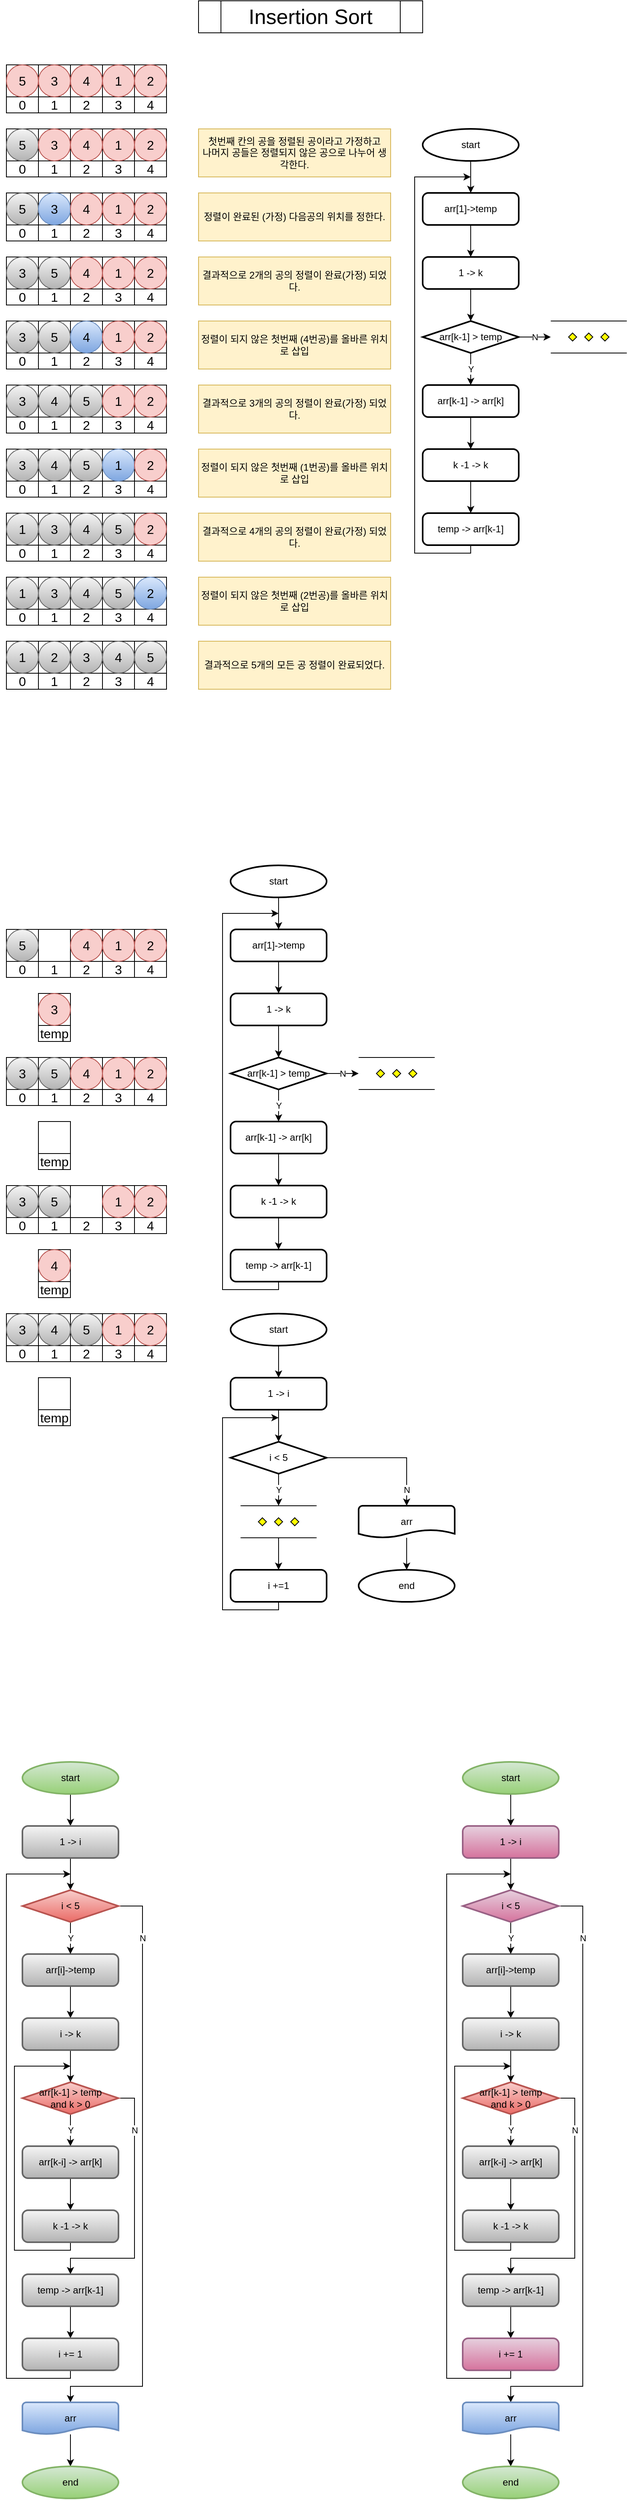 <mxfile version="19.0.3" type="device"><diagram id="lSfMMuOaGgWHOXrD3Zsi" name="Page-1"><mxGraphModel dx="1102" dy="701" grid="1" gridSize="10" guides="1" tooltips="1" connect="1" arrows="1" fold="1" page="1" pageScale="1" pageWidth="850" pageHeight="1100" math="0" shadow="0"><root><mxCell id="0"/><mxCell id="1" parent="0"/><mxCell id="5-oaufXfrwh-9ouMPqPQ-1" value="&lt;font style=&quot;font-size: 26px;&quot;&gt;Insertion Sort&lt;/font&gt;" style="shape=process;whiteSpace=wrap;html=1;backgroundOutline=1;" vertex="1" parent="1"><mxGeometry x="280" y="40" width="280" height="40" as="geometry"/></mxCell><mxCell id="5-oaufXfrwh-9ouMPqPQ-2" value="" style="rounded=0;whiteSpace=wrap;html=1;fontSize=16;" vertex="1" parent="1"><mxGeometry x="80" y="120" width="40" height="40" as="geometry"/></mxCell><mxCell id="5-oaufXfrwh-9ouMPqPQ-3" value="1" style="rounded=0;whiteSpace=wrap;html=1;fontSize=16;" vertex="1" parent="1"><mxGeometry x="80" y="160" width="40" height="20" as="geometry"/></mxCell><mxCell id="5-oaufXfrwh-9ouMPqPQ-4" value="" style="rounded=0;whiteSpace=wrap;html=1;fontSize=16;" vertex="1" parent="1"><mxGeometry x="120" y="120" width="40" height="40" as="geometry"/></mxCell><mxCell id="5-oaufXfrwh-9ouMPqPQ-5" value="2" style="rounded=0;whiteSpace=wrap;html=1;fontSize=16;" vertex="1" parent="1"><mxGeometry x="120" y="160" width="40" height="20" as="geometry"/></mxCell><mxCell id="5-oaufXfrwh-9ouMPqPQ-6" value="" style="rounded=0;whiteSpace=wrap;html=1;fontSize=16;" vertex="1" parent="1"><mxGeometry x="160" y="120" width="40" height="40" as="geometry"/></mxCell><mxCell id="5-oaufXfrwh-9ouMPqPQ-7" value="3" style="rounded=0;whiteSpace=wrap;html=1;fontSize=16;" vertex="1" parent="1"><mxGeometry x="160" y="160" width="40" height="20" as="geometry"/></mxCell><mxCell id="5-oaufXfrwh-9ouMPqPQ-8" value="" style="rounded=0;whiteSpace=wrap;html=1;fontSize=16;" vertex="1" parent="1"><mxGeometry x="200" y="120" width="40" height="40" as="geometry"/></mxCell><mxCell id="5-oaufXfrwh-9ouMPqPQ-9" value="4" style="rounded=0;whiteSpace=wrap;html=1;fontSize=16;" vertex="1" parent="1"><mxGeometry x="200" y="160" width="40" height="20" as="geometry"/></mxCell><mxCell id="5-oaufXfrwh-9ouMPqPQ-10" value="" style="rounded=0;whiteSpace=wrap;html=1;fontSize=16;" vertex="1" parent="1"><mxGeometry x="40" y="120" width="40" height="40" as="geometry"/></mxCell><mxCell id="5-oaufXfrwh-9ouMPqPQ-11" value="0" style="rounded=0;whiteSpace=wrap;html=1;fontSize=16;" vertex="1" parent="1"><mxGeometry x="40" y="160" width="40" height="20" as="geometry"/></mxCell><mxCell id="5-oaufXfrwh-9ouMPqPQ-12" value="5" style="ellipse;whiteSpace=wrap;html=1;aspect=fixed;fontSize=16;fillColor=#f8cecc;strokeColor=#b85450;" vertex="1" parent="1"><mxGeometry x="40" y="120" width="40" height="40" as="geometry"/></mxCell><mxCell id="5-oaufXfrwh-9ouMPqPQ-13" value="3" style="ellipse;whiteSpace=wrap;html=1;aspect=fixed;fontSize=16;fillColor=#f8cecc;strokeColor=#b85450;" vertex="1" parent="1"><mxGeometry x="80" y="120" width="40" height="40" as="geometry"/></mxCell><mxCell id="5-oaufXfrwh-9ouMPqPQ-14" value="4" style="ellipse;whiteSpace=wrap;html=1;aspect=fixed;fontSize=16;fillColor=#f8cecc;strokeColor=#b85450;" vertex="1" parent="1"><mxGeometry x="120" y="120" width="40" height="40" as="geometry"/></mxCell><mxCell id="5-oaufXfrwh-9ouMPqPQ-15" value="1" style="ellipse;whiteSpace=wrap;html=1;aspect=fixed;fontSize=16;fillColor=#f8cecc;strokeColor=#b85450;" vertex="1" parent="1"><mxGeometry x="160" y="120" width="40" height="40" as="geometry"/></mxCell><mxCell id="5-oaufXfrwh-9ouMPqPQ-16" value="2" style="ellipse;whiteSpace=wrap;html=1;aspect=fixed;fontSize=16;fillColor=#f8cecc;strokeColor=#b85450;" vertex="1" parent="1"><mxGeometry x="200" y="120" width="40" height="40" as="geometry"/></mxCell><mxCell id="5-oaufXfrwh-9ouMPqPQ-17" value="첫번째 칸의 공을 정렬된 공이라고 가정하고&lt;br&gt;나머지 공들은 정렬되지 않은 공으로 나누어 생각한다." style="rounded=0;whiteSpace=wrap;html=1;fontSize=12;fillColor=#fff2cc;strokeColor=#d6b656;" vertex="1" parent="1"><mxGeometry x="280" y="200" width="240" height="60" as="geometry"/></mxCell><mxCell id="5-oaufXfrwh-9ouMPqPQ-18" value="" style="rounded=0;whiteSpace=wrap;html=1;fontSize=16;" vertex="1" parent="1"><mxGeometry x="80" y="200" width="40" height="40" as="geometry"/></mxCell><mxCell id="5-oaufXfrwh-9ouMPqPQ-19" value="1" style="rounded=0;whiteSpace=wrap;html=1;fontSize=16;" vertex="1" parent="1"><mxGeometry x="80" y="240" width="40" height="20" as="geometry"/></mxCell><mxCell id="5-oaufXfrwh-9ouMPqPQ-20" value="" style="rounded=0;whiteSpace=wrap;html=1;fontSize=16;" vertex="1" parent="1"><mxGeometry x="120" y="200" width="40" height="40" as="geometry"/></mxCell><mxCell id="5-oaufXfrwh-9ouMPqPQ-21" value="2" style="rounded=0;whiteSpace=wrap;html=1;fontSize=16;" vertex="1" parent="1"><mxGeometry x="120" y="240" width="40" height="20" as="geometry"/></mxCell><mxCell id="5-oaufXfrwh-9ouMPqPQ-22" value="" style="rounded=0;whiteSpace=wrap;html=1;fontSize=16;" vertex="1" parent="1"><mxGeometry x="160" y="200" width="40" height="40" as="geometry"/></mxCell><mxCell id="5-oaufXfrwh-9ouMPqPQ-23" value="3" style="rounded=0;whiteSpace=wrap;html=1;fontSize=16;" vertex="1" parent="1"><mxGeometry x="160" y="240" width="40" height="20" as="geometry"/></mxCell><mxCell id="5-oaufXfrwh-9ouMPqPQ-24" value="" style="rounded=0;whiteSpace=wrap;html=1;fontSize=16;" vertex="1" parent="1"><mxGeometry x="200" y="200" width="40" height="40" as="geometry"/></mxCell><mxCell id="5-oaufXfrwh-9ouMPqPQ-25" value="4" style="rounded=0;whiteSpace=wrap;html=1;fontSize=16;" vertex="1" parent="1"><mxGeometry x="200" y="240" width="40" height="20" as="geometry"/></mxCell><mxCell id="5-oaufXfrwh-9ouMPqPQ-26" value="" style="rounded=0;whiteSpace=wrap;html=1;fontSize=16;" vertex="1" parent="1"><mxGeometry x="40" y="200" width="40" height="40" as="geometry"/></mxCell><mxCell id="5-oaufXfrwh-9ouMPqPQ-27" value="0" style="rounded=0;whiteSpace=wrap;html=1;fontSize=16;" vertex="1" parent="1"><mxGeometry x="40" y="240" width="40" height="20" as="geometry"/></mxCell><mxCell id="5-oaufXfrwh-9ouMPqPQ-28" value="5" style="ellipse;whiteSpace=wrap;html=1;aspect=fixed;fontSize=16;fillColor=#f5f5f5;strokeColor=#666666;gradientColor=#b3b3b3;" vertex="1" parent="1"><mxGeometry x="40" y="200" width="40" height="40" as="geometry"/></mxCell><mxCell id="5-oaufXfrwh-9ouMPqPQ-29" value="3" style="ellipse;whiteSpace=wrap;html=1;aspect=fixed;fontSize=16;fillColor=#f8cecc;strokeColor=#b85450;" vertex="1" parent="1"><mxGeometry x="80" y="200" width="40" height="40" as="geometry"/></mxCell><mxCell id="5-oaufXfrwh-9ouMPqPQ-30" value="4" style="ellipse;whiteSpace=wrap;html=1;aspect=fixed;fontSize=16;fillColor=#f8cecc;strokeColor=#b85450;" vertex="1" parent="1"><mxGeometry x="120" y="200" width="40" height="40" as="geometry"/></mxCell><mxCell id="5-oaufXfrwh-9ouMPqPQ-31" value="1" style="ellipse;whiteSpace=wrap;html=1;aspect=fixed;fontSize=16;fillColor=#f8cecc;strokeColor=#b85450;" vertex="1" parent="1"><mxGeometry x="160" y="200" width="40" height="40" as="geometry"/></mxCell><mxCell id="5-oaufXfrwh-9ouMPqPQ-32" value="2" style="ellipse;whiteSpace=wrap;html=1;aspect=fixed;fontSize=16;fillColor=#f8cecc;strokeColor=#b85450;" vertex="1" parent="1"><mxGeometry x="200" y="200" width="40" height="40" as="geometry"/></mxCell><mxCell id="5-oaufXfrwh-9ouMPqPQ-33" value="" style="rounded=0;whiteSpace=wrap;html=1;fontSize=16;" vertex="1" parent="1"><mxGeometry x="80" y="280" width="40" height="40" as="geometry"/></mxCell><mxCell id="5-oaufXfrwh-9ouMPqPQ-34" value="1" style="rounded=0;whiteSpace=wrap;html=1;fontSize=16;" vertex="1" parent="1"><mxGeometry x="80" y="320" width="40" height="20" as="geometry"/></mxCell><mxCell id="5-oaufXfrwh-9ouMPqPQ-35" value="" style="rounded=0;whiteSpace=wrap;html=1;fontSize=16;" vertex="1" parent="1"><mxGeometry x="120" y="280" width="40" height="40" as="geometry"/></mxCell><mxCell id="5-oaufXfrwh-9ouMPqPQ-36" value="2" style="rounded=0;whiteSpace=wrap;html=1;fontSize=16;" vertex="1" parent="1"><mxGeometry x="120" y="320" width="40" height="20" as="geometry"/></mxCell><mxCell id="5-oaufXfrwh-9ouMPqPQ-37" value="" style="rounded=0;whiteSpace=wrap;html=1;fontSize=16;" vertex="1" parent="1"><mxGeometry x="160" y="280" width="40" height="40" as="geometry"/></mxCell><mxCell id="5-oaufXfrwh-9ouMPqPQ-38" value="3" style="rounded=0;whiteSpace=wrap;html=1;fontSize=16;" vertex="1" parent="1"><mxGeometry x="160" y="320" width="40" height="20" as="geometry"/></mxCell><mxCell id="5-oaufXfrwh-9ouMPqPQ-39" value="" style="rounded=0;whiteSpace=wrap;html=1;fontSize=16;" vertex="1" parent="1"><mxGeometry x="200" y="280" width="40" height="40" as="geometry"/></mxCell><mxCell id="5-oaufXfrwh-9ouMPqPQ-40" value="4" style="rounded=0;whiteSpace=wrap;html=1;fontSize=16;" vertex="1" parent="1"><mxGeometry x="200" y="320" width="40" height="20" as="geometry"/></mxCell><mxCell id="5-oaufXfrwh-9ouMPqPQ-41" value="" style="rounded=0;whiteSpace=wrap;html=1;fontSize=16;" vertex="1" parent="1"><mxGeometry x="40" y="280" width="40" height="40" as="geometry"/></mxCell><mxCell id="5-oaufXfrwh-9ouMPqPQ-42" value="0" style="rounded=0;whiteSpace=wrap;html=1;fontSize=16;" vertex="1" parent="1"><mxGeometry x="40" y="320" width="40" height="20" as="geometry"/></mxCell><mxCell id="5-oaufXfrwh-9ouMPqPQ-43" value="5" style="ellipse;whiteSpace=wrap;html=1;aspect=fixed;fontSize=16;fillColor=#f5f5f5;strokeColor=#666666;gradientColor=#b3b3b3;" vertex="1" parent="1"><mxGeometry x="40" y="280" width="40" height="40" as="geometry"/></mxCell><mxCell id="5-oaufXfrwh-9ouMPqPQ-44" value="3" style="ellipse;whiteSpace=wrap;html=1;aspect=fixed;fontSize=16;fillColor=#dae8fc;strokeColor=#6c8ebf;gradientColor=#7ea6e0;" vertex="1" parent="1"><mxGeometry x="80" y="280" width="40" height="40" as="geometry"/></mxCell><mxCell id="5-oaufXfrwh-9ouMPqPQ-45" value="4" style="ellipse;whiteSpace=wrap;html=1;aspect=fixed;fontSize=16;fillColor=#f8cecc;strokeColor=#b85450;" vertex="1" parent="1"><mxGeometry x="120" y="280" width="40" height="40" as="geometry"/></mxCell><mxCell id="5-oaufXfrwh-9ouMPqPQ-46" value="1" style="ellipse;whiteSpace=wrap;html=1;aspect=fixed;fontSize=16;fillColor=#f8cecc;strokeColor=#b85450;" vertex="1" parent="1"><mxGeometry x="160" y="280" width="40" height="40" as="geometry"/></mxCell><mxCell id="5-oaufXfrwh-9ouMPqPQ-47" value="2" style="ellipse;whiteSpace=wrap;html=1;aspect=fixed;fontSize=16;fillColor=#f8cecc;strokeColor=#b85450;" vertex="1" parent="1"><mxGeometry x="200" y="280" width="40" height="40" as="geometry"/></mxCell><mxCell id="5-oaufXfrwh-9ouMPqPQ-48" value="정렬이 완료된 (가정) 다음공의 위치를 정한다." style="rounded=0;whiteSpace=wrap;html=1;fontSize=12;fillColor=#fff2cc;strokeColor=#d6b656;" vertex="1" parent="1"><mxGeometry x="280" y="280" width="240" height="60" as="geometry"/></mxCell><mxCell id="5-oaufXfrwh-9ouMPqPQ-49" value="" style="rounded=0;whiteSpace=wrap;html=1;fontSize=16;" vertex="1" parent="1"><mxGeometry x="80" y="360" width="40" height="40" as="geometry"/></mxCell><mxCell id="5-oaufXfrwh-9ouMPqPQ-50" value="1" style="rounded=0;whiteSpace=wrap;html=1;fontSize=16;" vertex="1" parent="1"><mxGeometry x="80" y="400" width="40" height="20" as="geometry"/></mxCell><mxCell id="5-oaufXfrwh-9ouMPqPQ-51" value="" style="rounded=0;whiteSpace=wrap;html=1;fontSize=16;" vertex="1" parent="1"><mxGeometry x="120" y="360" width="40" height="40" as="geometry"/></mxCell><mxCell id="5-oaufXfrwh-9ouMPqPQ-52" value="2" style="rounded=0;whiteSpace=wrap;html=1;fontSize=16;" vertex="1" parent="1"><mxGeometry x="120" y="400" width="40" height="20" as="geometry"/></mxCell><mxCell id="5-oaufXfrwh-9ouMPqPQ-53" value="" style="rounded=0;whiteSpace=wrap;html=1;fontSize=16;" vertex="1" parent="1"><mxGeometry x="160" y="360" width="40" height="40" as="geometry"/></mxCell><mxCell id="5-oaufXfrwh-9ouMPqPQ-54" value="3" style="rounded=0;whiteSpace=wrap;html=1;fontSize=16;" vertex="1" parent="1"><mxGeometry x="160" y="400" width="40" height="20" as="geometry"/></mxCell><mxCell id="5-oaufXfrwh-9ouMPqPQ-55" value="" style="rounded=0;whiteSpace=wrap;html=1;fontSize=16;" vertex="1" parent="1"><mxGeometry x="200" y="360" width="40" height="40" as="geometry"/></mxCell><mxCell id="5-oaufXfrwh-9ouMPqPQ-56" value="4" style="rounded=0;whiteSpace=wrap;html=1;fontSize=16;" vertex="1" parent="1"><mxGeometry x="200" y="400" width="40" height="20" as="geometry"/></mxCell><mxCell id="5-oaufXfrwh-9ouMPqPQ-57" value="" style="rounded=0;whiteSpace=wrap;html=1;fontSize=16;" vertex="1" parent="1"><mxGeometry x="40" y="360" width="40" height="40" as="geometry"/></mxCell><mxCell id="5-oaufXfrwh-9ouMPqPQ-58" value="0" style="rounded=0;whiteSpace=wrap;html=1;fontSize=16;" vertex="1" parent="1"><mxGeometry x="40" y="400" width="40" height="20" as="geometry"/></mxCell><mxCell id="5-oaufXfrwh-9ouMPqPQ-59" value="3" style="ellipse;whiteSpace=wrap;html=1;aspect=fixed;fontSize=16;fillColor=#f5f5f5;strokeColor=#666666;gradientColor=#b3b3b3;" vertex="1" parent="1"><mxGeometry x="40" y="360" width="40" height="40" as="geometry"/></mxCell><mxCell id="5-oaufXfrwh-9ouMPqPQ-60" value="5" style="ellipse;whiteSpace=wrap;html=1;aspect=fixed;fontSize=16;fillColor=#f5f5f5;strokeColor=#666666;gradientColor=#b3b3b3;" vertex="1" parent="1"><mxGeometry x="80" y="360" width="40" height="40" as="geometry"/></mxCell><mxCell id="5-oaufXfrwh-9ouMPqPQ-61" value="4" style="ellipse;whiteSpace=wrap;html=1;aspect=fixed;fontSize=16;fillColor=#f8cecc;strokeColor=#b85450;" vertex="1" parent="1"><mxGeometry x="120" y="360" width="40" height="40" as="geometry"/></mxCell><mxCell id="5-oaufXfrwh-9ouMPqPQ-62" value="1" style="ellipse;whiteSpace=wrap;html=1;aspect=fixed;fontSize=16;fillColor=#f8cecc;strokeColor=#b85450;" vertex="1" parent="1"><mxGeometry x="160" y="360" width="40" height="40" as="geometry"/></mxCell><mxCell id="5-oaufXfrwh-9ouMPqPQ-63" value="2" style="ellipse;whiteSpace=wrap;html=1;aspect=fixed;fontSize=16;fillColor=#f8cecc;strokeColor=#b85450;" vertex="1" parent="1"><mxGeometry x="200" y="360" width="40" height="40" as="geometry"/></mxCell><mxCell id="5-oaufXfrwh-9ouMPqPQ-64" value="결과적으로 2개의 공의 정렬이 완료(가정) 되었다." style="rounded=0;whiteSpace=wrap;html=1;fontSize=12;fillColor=#fff2cc;strokeColor=#d6b656;" vertex="1" parent="1"><mxGeometry x="280" y="360" width="240" height="60" as="geometry"/></mxCell><mxCell id="5-oaufXfrwh-9ouMPqPQ-65" value="" style="rounded=0;whiteSpace=wrap;html=1;fontSize=16;" vertex="1" parent="1"><mxGeometry x="80" y="440" width="40" height="40" as="geometry"/></mxCell><mxCell id="5-oaufXfrwh-9ouMPqPQ-66" value="1" style="rounded=0;whiteSpace=wrap;html=1;fontSize=16;" vertex="1" parent="1"><mxGeometry x="80" y="480" width="40" height="20" as="geometry"/></mxCell><mxCell id="5-oaufXfrwh-9ouMPqPQ-67" value="" style="rounded=0;whiteSpace=wrap;html=1;fontSize=16;" vertex="1" parent="1"><mxGeometry x="120" y="440" width="40" height="40" as="geometry"/></mxCell><mxCell id="5-oaufXfrwh-9ouMPqPQ-68" value="2" style="rounded=0;whiteSpace=wrap;html=1;fontSize=16;" vertex="1" parent="1"><mxGeometry x="120" y="480" width="40" height="20" as="geometry"/></mxCell><mxCell id="5-oaufXfrwh-9ouMPqPQ-69" value="" style="rounded=0;whiteSpace=wrap;html=1;fontSize=16;" vertex="1" parent="1"><mxGeometry x="160" y="440" width="40" height="40" as="geometry"/></mxCell><mxCell id="5-oaufXfrwh-9ouMPqPQ-70" value="3" style="rounded=0;whiteSpace=wrap;html=1;fontSize=16;" vertex="1" parent="1"><mxGeometry x="160" y="480" width="40" height="20" as="geometry"/></mxCell><mxCell id="5-oaufXfrwh-9ouMPqPQ-71" value="" style="rounded=0;whiteSpace=wrap;html=1;fontSize=16;" vertex="1" parent="1"><mxGeometry x="200" y="440" width="40" height="40" as="geometry"/></mxCell><mxCell id="5-oaufXfrwh-9ouMPqPQ-72" value="4" style="rounded=0;whiteSpace=wrap;html=1;fontSize=16;" vertex="1" parent="1"><mxGeometry x="200" y="480" width="40" height="20" as="geometry"/></mxCell><mxCell id="5-oaufXfrwh-9ouMPqPQ-73" value="" style="rounded=0;whiteSpace=wrap;html=1;fontSize=16;" vertex="1" parent="1"><mxGeometry x="40" y="440" width="40" height="40" as="geometry"/></mxCell><mxCell id="5-oaufXfrwh-9ouMPqPQ-74" value="0" style="rounded=0;whiteSpace=wrap;html=1;fontSize=16;" vertex="1" parent="1"><mxGeometry x="40" y="480" width="40" height="20" as="geometry"/></mxCell><mxCell id="5-oaufXfrwh-9ouMPqPQ-75" value="3" style="ellipse;whiteSpace=wrap;html=1;aspect=fixed;fontSize=16;fillColor=#f5f5f5;strokeColor=#666666;gradientColor=#b3b3b3;" vertex="1" parent="1"><mxGeometry x="40" y="440" width="40" height="40" as="geometry"/></mxCell><mxCell id="5-oaufXfrwh-9ouMPqPQ-76" value="5" style="ellipse;whiteSpace=wrap;html=1;aspect=fixed;fontSize=16;fillColor=#f5f5f5;strokeColor=#666666;gradientColor=#b3b3b3;" vertex="1" parent="1"><mxGeometry x="80" y="440" width="40" height="40" as="geometry"/></mxCell><mxCell id="5-oaufXfrwh-9ouMPqPQ-77" value="4" style="ellipse;whiteSpace=wrap;html=1;aspect=fixed;fontSize=16;fillColor=#dae8fc;strokeColor=#6c8ebf;gradientColor=#7ea6e0;" vertex="1" parent="1"><mxGeometry x="120" y="440" width="40" height="40" as="geometry"/></mxCell><mxCell id="5-oaufXfrwh-9ouMPqPQ-78" value="1" style="ellipse;whiteSpace=wrap;html=1;aspect=fixed;fontSize=16;fillColor=#f8cecc;strokeColor=#b85450;" vertex="1" parent="1"><mxGeometry x="160" y="440" width="40" height="40" as="geometry"/></mxCell><mxCell id="5-oaufXfrwh-9ouMPqPQ-79" value="2" style="ellipse;whiteSpace=wrap;html=1;aspect=fixed;fontSize=16;fillColor=#f8cecc;strokeColor=#b85450;" vertex="1" parent="1"><mxGeometry x="200" y="440" width="40" height="40" as="geometry"/></mxCell><mxCell id="5-oaufXfrwh-9ouMPqPQ-80" value="정렬이 되지 않은 첫번째 (4번공)를 올바른 위치로 삽입" style="rounded=0;whiteSpace=wrap;html=1;fontSize=12;fillColor=#fff2cc;strokeColor=#d6b656;" vertex="1" parent="1"><mxGeometry x="280" y="440" width="240" height="60" as="geometry"/></mxCell><mxCell id="5-oaufXfrwh-9ouMPqPQ-81" value="" style="rounded=0;whiteSpace=wrap;html=1;fontSize=16;" vertex="1" parent="1"><mxGeometry x="80" y="520" width="40" height="40" as="geometry"/></mxCell><mxCell id="5-oaufXfrwh-9ouMPqPQ-82" value="1" style="rounded=0;whiteSpace=wrap;html=1;fontSize=16;" vertex="1" parent="1"><mxGeometry x="80" y="560" width="40" height="20" as="geometry"/></mxCell><mxCell id="5-oaufXfrwh-9ouMPqPQ-83" value="" style="rounded=0;whiteSpace=wrap;html=1;fontSize=16;" vertex="1" parent="1"><mxGeometry x="120" y="520" width="40" height="40" as="geometry"/></mxCell><mxCell id="5-oaufXfrwh-9ouMPqPQ-84" value="2" style="rounded=0;whiteSpace=wrap;html=1;fontSize=16;" vertex="1" parent="1"><mxGeometry x="120" y="560" width="40" height="20" as="geometry"/></mxCell><mxCell id="5-oaufXfrwh-9ouMPqPQ-85" value="" style="rounded=0;whiteSpace=wrap;html=1;fontSize=16;" vertex="1" parent="1"><mxGeometry x="160" y="520" width="40" height="40" as="geometry"/></mxCell><mxCell id="5-oaufXfrwh-9ouMPqPQ-86" value="3" style="rounded=0;whiteSpace=wrap;html=1;fontSize=16;" vertex="1" parent="1"><mxGeometry x="160" y="560" width="40" height="20" as="geometry"/></mxCell><mxCell id="5-oaufXfrwh-9ouMPqPQ-87" value="" style="rounded=0;whiteSpace=wrap;html=1;fontSize=16;" vertex="1" parent="1"><mxGeometry x="200" y="520" width="40" height="40" as="geometry"/></mxCell><mxCell id="5-oaufXfrwh-9ouMPqPQ-88" value="4" style="rounded=0;whiteSpace=wrap;html=1;fontSize=16;" vertex="1" parent="1"><mxGeometry x="200" y="560" width="40" height="20" as="geometry"/></mxCell><mxCell id="5-oaufXfrwh-9ouMPqPQ-89" value="" style="rounded=0;whiteSpace=wrap;html=1;fontSize=16;" vertex="1" parent="1"><mxGeometry x="40" y="520" width="40" height="40" as="geometry"/></mxCell><mxCell id="5-oaufXfrwh-9ouMPqPQ-90" value="0" style="rounded=0;whiteSpace=wrap;html=1;fontSize=16;" vertex="1" parent="1"><mxGeometry x="40" y="560" width="40" height="20" as="geometry"/></mxCell><mxCell id="5-oaufXfrwh-9ouMPqPQ-91" value="3" style="ellipse;whiteSpace=wrap;html=1;aspect=fixed;fontSize=16;fillColor=#f5f5f5;strokeColor=#666666;gradientColor=#b3b3b3;" vertex="1" parent="1"><mxGeometry x="40" y="520" width="40" height="40" as="geometry"/></mxCell><mxCell id="5-oaufXfrwh-9ouMPqPQ-92" value="4" style="ellipse;whiteSpace=wrap;html=1;aspect=fixed;fontSize=16;fillColor=#f5f5f5;strokeColor=#666666;gradientColor=#b3b3b3;" vertex="1" parent="1"><mxGeometry x="80" y="520" width="40" height="40" as="geometry"/></mxCell><mxCell id="5-oaufXfrwh-9ouMPqPQ-93" value="5" style="ellipse;whiteSpace=wrap;html=1;aspect=fixed;fontSize=16;fillColor=#f5f5f5;strokeColor=#666666;gradientColor=#b3b3b3;" vertex="1" parent="1"><mxGeometry x="120" y="520" width="40" height="40" as="geometry"/></mxCell><mxCell id="5-oaufXfrwh-9ouMPqPQ-94" value="1" style="ellipse;whiteSpace=wrap;html=1;aspect=fixed;fontSize=16;fillColor=#f8cecc;strokeColor=#b85450;" vertex="1" parent="1"><mxGeometry x="160" y="520" width="40" height="40" as="geometry"/></mxCell><mxCell id="5-oaufXfrwh-9ouMPqPQ-95" value="2" style="ellipse;whiteSpace=wrap;html=1;aspect=fixed;fontSize=16;fillColor=#f8cecc;strokeColor=#b85450;" vertex="1" parent="1"><mxGeometry x="200" y="520" width="40" height="40" as="geometry"/></mxCell><mxCell id="5-oaufXfrwh-9ouMPqPQ-96" value="결과적으로 3개의 공의 정렬이 완료(가정) 되었다." style="rounded=0;whiteSpace=wrap;html=1;fontSize=12;fillColor=#fff2cc;strokeColor=#d6b656;" vertex="1" parent="1"><mxGeometry x="280" y="520" width="240" height="60" as="geometry"/></mxCell><mxCell id="5-oaufXfrwh-9ouMPqPQ-97" value="" style="rounded=0;whiteSpace=wrap;html=1;fontSize=16;" vertex="1" parent="1"><mxGeometry x="80" y="600" width="40" height="40" as="geometry"/></mxCell><mxCell id="5-oaufXfrwh-9ouMPqPQ-98" value="1" style="rounded=0;whiteSpace=wrap;html=1;fontSize=16;" vertex="1" parent="1"><mxGeometry x="80" y="640" width="40" height="20" as="geometry"/></mxCell><mxCell id="5-oaufXfrwh-9ouMPqPQ-99" value="" style="rounded=0;whiteSpace=wrap;html=1;fontSize=16;" vertex="1" parent="1"><mxGeometry x="120" y="600" width="40" height="40" as="geometry"/></mxCell><mxCell id="5-oaufXfrwh-9ouMPqPQ-100" value="2" style="rounded=0;whiteSpace=wrap;html=1;fontSize=16;" vertex="1" parent="1"><mxGeometry x="120" y="640" width="40" height="20" as="geometry"/></mxCell><mxCell id="5-oaufXfrwh-9ouMPqPQ-101" value="" style="rounded=0;whiteSpace=wrap;html=1;fontSize=16;" vertex="1" parent="1"><mxGeometry x="160" y="600" width="40" height="40" as="geometry"/></mxCell><mxCell id="5-oaufXfrwh-9ouMPqPQ-102" value="3" style="rounded=0;whiteSpace=wrap;html=1;fontSize=16;" vertex="1" parent="1"><mxGeometry x="160" y="640" width="40" height="20" as="geometry"/></mxCell><mxCell id="5-oaufXfrwh-9ouMPqPQ-103" value="" style="rounded=0;whiteSpace=wrap;html=1;fontSize=16;" vertex="1" parent="1"><mxGeometry x="200" y="600" width="40" height="40" as="geometry"/></mxCell><mxCell id="5-oaufXfrwh-9ouMPqPQ-104" value="4" style="rounded=0;whiteSpace=wrap;html=1;fontSize=16;" vertex="1" parent="1"><mxGeometry x="200" y="640" width="40" height="20" as="geometry"/></mxCell><mxCell id="5-oaufXfrwh-9ouMPqPQ-105" value="" style="rounded=0;whiteSpace=wrap;html=1;fontSize=16;" vertex="1" parent="1"><mxGeometry x="40" y="600" width="40" height="40" as="geometry"/></mxCell><mxCell id="5-oaufXfrwh-9ouMPqPQ-106" value="0" style="rounded=0;whiteSpace=wrap;html=1;fontSize=16;" vertex="1" parent="1"><mxGeometry x="40" y="640" width="40" height="20" as="geometry"/></mxCell><mxCell id="5-oaufXfrwh-9ouMPqPQ-107" value="3" style="ellipse;whiteSpace=wrap;html=1;aspect=fixed;fontSize=16;fillColor=#f5f5f5;strokeColor=#666666;gradientColor=#b3b3b3;" vertex="1" parent="1"><mxGeometry x="40" y="600" width="40" height="40" as="geometry"/></mxCell><mxCell id="5-oaufXfrwh-9ouMPqPQ-108" value="4" style="ellipse;whiteSpace=wrap;html=1;aspect=fixed;fontSize=16;fillColor=#f5f5f5;strokeColor=#666666;gradientColor=#b3b3b3;" vertex="1" parent="1"><mxGeometry x="80" y="600" width="40" height="40" as="geometry"/></mxCell><mxCell id="5-oaufXfrwh-9ouMPqPQ-109" value="5" style="ellipse;whiteSpace=wrap;html=1;aspect=fixed;fontSize=16;fillColor=#f5f5f5;strokeColor=#666666;gradientColor=#b3b3b3;" vertex="1" parent="1"><mxGeometry x="120" y="600" width="40" height="40" as="geometry"/></mxCell><mxCell id="5-oaufXfrwh-9ouMPqPQ-110" value="1" style="ellipse;whiteSpace=wrap;html=1;aspect=fixed;fontSize=16;fillColor=#dae8fc;strokeColor=#6c8ebf;gradientColor=#7ea6e0;" vertex="1" parent="1"><mxGeometry x="160" y="600" width="40" height="40" as="geometry"/></mxCell><mxCell id="5-oaufXfrwh-9ouMPqPQ-111" value="2" style="ellipse;whiteSpace=wrap;html=1;aspect=fixed;fontSize=16;fillColor=#f8cecc;strokeColor=#b85450;" vertex="1" parent="1"><mxGeometry x="200" y="600" width="40" height="40" as="geometry"/></mxCell><mxCell id="5-oaufXfrwh-9ouMPqPQ-112" value="정렬이 되지 않은 첫번째 (1번공)를 올바른 위치로 삽입" style="rounded=0;whiteSpace=wrap;html=1;fontSize=12;fillColor=#fff2cc;strokeColor=#d6b656;" vertex="1" parent="1"><mxGeometry x="280" y="600" width="240" height="60" as="geometry"/></mxCell><mxCell id="5-oaufXfrwh-9ouMPqPQ-113" value="" style="rounded=0;whiteSpace=wrap;html=1;fontSize=16;" vertex="1" parent="1"><mxGeometry x="80" y="680" width="40" height="40" as="geometry"/></mxCell><mxCell id="5-oaufXfrwh-9ouMPqPQ-114" value="1" style="rounded=0;whiteSpace=wrap;html=1;fontSize=16;" vertex="1" parent="1"><mxGeometry x="80" y="720" width="40" height="20" as="geometry"/></mxCell><mxCell id="5-oaufXfrwh-9ouMPqPQ-115" value="" style="rounded=0;whiteSpace=wrap;html=1;fontSize=16;" vertex="1" parent="1"><mxGeometry x="120" y="680" width="40" height="40" as="geometry"/></mxCell><mxCell id="5-oaufXfrwh-9ouMPqPQ-116" value="2" style="rounded=0;whiteSpace=wrap;html=1;fontSize=16;" vertex="1" parent="1"><mxGeometry x="120" y="720" width="40" height="20" as="geometry"/></mxCell><mxCell id="5-oaufXfrwh-9ouMPqPQ-117" value="" style="rounded=0;whiteSpace=wrap;html=1;fontSize=16;" vertex="1" parent="1"><mxGeometry x="160" y="680" width="40" height="40" as="geometry"/></mxCell><mxCell id="5-oaufXfrwh-9ouMPqPQ-118" value="3" style="rounded=0;whiteSpace=wrap;html=1;fontSize=16;" vertex="1" parent="1"><mxGeometry x="160" y="720" width="40" height="20" as="geometry"/></mxCell><mxCell id="5-oaufXfrwh-9ouMPqPQ-119" value="" style="rounded=0;whiteSpace=wrap;html=1;fontSize=16;" vertex="1" parent="1"><mxGeometry x="200" y="680" width="40" height="40" as="geometry"/></mxCell><mxCell id="5-oaufXfrwh-9ouMPqPQ-120" value="4" style="rounded=0;whiteSpace=wrap;html=1;fontSize=16;" vertex="1" parent="1"><mxGeometry x="200" y="720" width="40" height="20" as="geometry"/></mxCell><mxCell id="5-oaufXfrwh-9ouMPqPQ-121" value="" style="rounded=0;whiteSpace=wrap;html=1;fontSize=16;" vertex="1" parent="1"><mxGeometry x="40" y="680" width="40" height="40" as="geometry"/></mxCell><mxCell id="5-oaufXfrwh-9ouMPqPQ-122" value="0" style="rounded=0;whiteSpace=wrap;html=1;fontSize=16;" vertex="1" parent="1"><mxGeometry x="40" y="720" width="40" height="20" as="geometry"/></mxCell><mxCell id="5-oaufXfrwh-9ouMPqPQ-123" value="3" style="ellipse;whiteSpace=wrap;html=1;aspect=fixed;fontSize=16;fillColor=#f5f5f5;strokeColor=#666666;gradientColor=#b3b3b3;" vertex="1" parent="1"><mxGeometry x="80" y="680" width="40" height="40" as="geometry"/></mxCell><mxCell id="5-oaufXfrwh-9ouMPqPQ-124" value="4" style="ellipse;whiteSpace=wrap;html=1;aspect=fixed;fontSize=16;fillColor=#f5f5f5;strokeColor=#666666;gradientColor=#b3b3b3;" vertex="1" parent="1"><mxGeometry x="120" y="680" width="40" height="40" as="geometry"/></mxCell><mxCell id="5-oaufXfrwh-9ouMPqPQ-125" value="5" style="ellipse;whiteSpace=wrap;html=1;aspect=fixed;fontSize=16;fillColor=#f5f5f5;strokeColor=#666666;gradientColor=#b3b3b3;" vertex="1" parent="1"><mxGeometry x="160" y="680" width="40" height="40" as="geometry"/></mxCell><mxCell id="5-oaufXfrwh-9ouMPqPQ-126" value="1" style="ellipse;whiteSpace=wrap;html=1;aspect=fixed;fontSize=16;fillColor=#f5f5f5;strokeColor=#666666;gradientColor=#b3b3b3;" vertex="1" parent="1"><mxGeometry x="40" y="680" width="40" height="40" as="geometry"/></mxCell><mxCell id="5-oaufXfrwh-9ouMPqPQ-127" value="2" style="ellipse;whiteSpace=wrap;html=1;aspect=fixed;fontSize=16;fillColor=#f8cecc;strokeColor=#b85450;" vertex="1" parent="1"><mxGeometry x="200" y="680" width="40" height="40" as="geometry"/></mxCell><mxCell id="5-oaufXfrwh-9ouMPqPQ-128" value="결과적으로 4개의 공의 정렬이 완료(가정) 되었다." style="rounded=0;whiteSpace=wrap;html=1;fontSize=12;fillColor=#fff2cc;strokeColor=#d6b656;" vertex="1" parent="1"><mxGeometry x="280" y="680" width="240" height="60" as="geometry"/></mxCell><mxCell id="5-oaufXfrwh-9ouMPqPQ-129" value="" style="rounded=0;whiteSpace=wrap;html=1;fontSize=16;" vertex="1" parent="1"><mxGeometry x="80" y="760" width="40" height="40" as="geometry"/></mxCell><mxCell id="5-oaufXfrwh-9ouMPqPQ-130" value="1" style="rounded=0;whiteSpace=wrap;html=1;fontSize=16;" vertex="1" parent="1"><mxGeometry x="80" y="800" width="40" height="20" as="geometry"/></mxCell><mxCell id="5-oaufXfrwh-9ouMPqPQ-131" value="" style="rounded=0;whiteSpace=wrap;html=1;fontSize=16;" vertex="1" parent="1"><mxGeometry x="120" y="760" width="40" height="40" as="geometry"/></mxCell><mxCell id="5-oaufXfrwh-9ouMPqPQ-132" value="2" style="rounded=0;whiteSpace=wrap;html=1;fontSize=16;" vertex="1" parent="1"><mxGeometry x="120" y="800" width="40" height="20" as="geometry"/></mxCell><mxCell id="5-oaufXfrwh-9ouMPqPQ-133" value="" style="rounded=0;whiteSpace=wrap;html=1;fontSize=16;" vertex="1" parent="1"><mxGeometry x="160" y="760" width="40" height="40" as="geometry"/></mxCell><mxCell id="5-oaufXfrwh-9ouMPqPQ-134" value="3" style="rounded=0;whiteSpace=wrap;html=1;fontSize=16;" vertex="1" parent="1"><mxGeometry x="160" y="800" width="40" height="20" as="geometry"/></mxCell><mxCell id="5-oaufXfrwh-9ouMPqPQ-135" value="" style="rounded=0;whiteSpace=wrap;html=1;fontSize=16;" vertex="1" parent="1"><mxGeometry x="200" y="760" width="40" height="40" as="geometry"/></mxCell><mxCell id="5-oaufXfrwh-9ouMPqPQ-136" value="4" style="rounded=0;whiteSpace=wrap;html=1;fontSize=16;" vertex="1" parent="1"><mxGeometry x="200" y="800" width="40" height="20" as="geometry"/></mxCell><mxCell id="5-oaufXfrwh-9ouMPqPQ-137" value="" style="rounded=0;whiteSpace=wrap;html=1;fontSize=16;" vertex="1" parent="1"><mxGeometry x="40" y="760" width="40" height="40" as="geometry"/></mxCell><mxCell id="5-oaufXfrwh-9ouMPqPQ-138" value="0" style="rounded=0;whiteSpace=wrap;html=1;fontSize=16;" vertex="1" parent="1"><mxGeometry x="40" y="800" width="40" height="20" as="geometry"/></mxCell><mxCell id="5-oaufXfrwh-9ouMPqPQ-139" value="3" style="ellipse;whiteSpace=wrap;html=1;aspect=fixed;fontSize=16;fillColor=#f5f5f5;strokeColor=#666666;gradientColor=#b3b3b3;" vertex="1" parent="1"><mxGeometry x="80" y="760" width="40" height="40" as="geometry"/></mxCell><mxCell id="5-oaufXfrwh-9ouMPqPQ-140" value="4" style="ellipse;whiteSpace=wrap;html=1;aspect=fixed;fontSize=16;fillColor=#f5f5f5;strokeColor=#666666;gradientColor=#b3b3b3;" vertex="1" parent="1"><mxGeometry x="120" y="760" width="40" height="40" as="geometry"/></mxCell><mxCell id="5-oaufXfrwh-9ouMPqPQ-141" value="5" style="ellipse;whiteSpace=wrap;html=1;aspect=fixed;fontSize=16;fillColor=#f5f5f5;strokeColor=#666666;gradientColor=#b3b3b3;" vertex="1" parent="1"><mxGeometry x="160" y="760" width="40" height="40" as="geometry"/></mxCell><mxCell id="5-oaufXfrwh-9ouMPqPQ-142" value="1" style="ellipse;whiteSpace=wrap;html=1;aspect=fixed;fontSize=16;fillColor=#f5f5f5;strokeColor=#666666;gradientColor=#b3b3b3;" vertex="1" parent="1"><mxGeometry x="40" y="760" width="40" height="40" as="geometry"/></mxCell><mxCell id="5-oaufXfrwh-9ouMPqPQ-143" value="2" style="ellipse;whiteSpace=wrap;html=1;aspect=fixed;fontSize=16;fillColor=#dae8fc;strokeColor=#6c8ebf;gradientColor=#7ea6e0;" vertex="1" parent="1"><mxGeometry x="200" y="760" width="40" height="40" as="geometry"/></mxCell><mxCell id="5-oaufXfrwh-9ouMPqPQ-144" value="정렬이 되지 않은 첫번째 (2번공)를 올바른 위치로 삽입" style="rounded=0;whiteSpace=wrap;html=1;fontSize=12;fillColor=#fff2cc;strokeColor=#d6b656;" vertex="1" parent="1"><mxGeometry x="280" y="760" width="240" height="60" as="geometry"/></mxCell><mxCell id="5-oaufXfrwh-9ouMPqPQ-145" value="" style="rounded=0;whiteSpace=wrap;html=1;fontSize=16;" vertex="1" parent="1"><mxGeometry x="80" y="840" width="40" height="40" as="geometry"/></mxCell><mxCell id="5-oaufXfrwh-9ouMPqPQ-146" value="1" style="rounded=0;whiteSpace=wrap;html=1;fontSize=16;" vertex="1" parent="1"><mxGeometry x="80" y="880" width="40" height="20" as="geometry"/></mxCell><mxCell id="5-oaufXfrwh-9ouMPqPQ-147" value="" style="rounded=0;whiteSpace=wrap;html=1;fontSize=16;" vertex="1" parent="1"><mxGeometry x="120" y="840" width="40" height="40" as="geometry"/></mxCell><mxCell id="5-oaufXfrwh-9ouMPqPQ-148" value="2" style="rounded=0;whiteSpace=wrap;html=1;fontSize=16;" vertex="1" parent="1"><mxGeometry x="120" y="880" width="40" height="20" as="geometry"/></mxCell><mxCell id="5-oaufXfrwh-9ouMPqPQ-149" value="" style="rounded=0;whiteSpace=wrap;html=1;fontSize=16;" vertex="1" parent="1"><mxGeometry x="160" y="840" width="40" height="40" as="geometry"/></mxCell><mxCell id="5-oaufXfrwh-9ouMPqPQ-150" value="3" style="rounded=0;whiteSpace=wrap;html=1;fontSize=16;" vertex="1" parent="1"><mxGeometry x="160" y="880" width="40" height="20" as="geometry"/></mxCell><mxCell id="5-oaufXfrwh-9ouMPqPQ-151" value="" style="rounded=0;whiteSpace=wrap;html=1;fontSize=16;" vertex="1" parent="1"><mxGeometry x="200" y="840" width="40" height="40" as="geometry"/></mxCell><mxCell id="5-oaufXfrwh-9ouMPqPQ-152" value="4" style="rounded=0;whiteSpace=wrap;html=1;fontSize=16;" vertex="1" parent="1"><mxGeometry x="200" y="880" width="40" height="20" as="geometry"/></mxCell><mxCell id="5-oaufXfrwh-9ouMPqPQ-153" value="" style="rounded=0;whiteSpace=wrap;html=1;fontSize=16;" vertex="1" parent="1"><mxGeometry x="40" y="840" width="40" height="40" as="geometry"/></mxCell><mxCell id="5-oaufXfrwh-9ouMPqPQ-154" value="0" style="rounded=0;whiteSpace=wrap;html=1;fontSize=16;" vertex="1" parent="1"><mxGeometry x="40" y="880" width="40" height="20" as="geometry"/></mxCell><mxCell id="5-oaufXfrwh-9ouMPqPQ-155" value="3" style="ellipse;whiteSpace=wrap;html=1;aspect=fixed;fontSize=16;fillColor=#f5f5f5;strokeColor=#666666;gradientColor=#b3b3b3;" vertex="1" parent="1"><mxGeometry x="120" y="840" width="40" height="40" as="geometry"/></mxCell><mxCell id="5-oaufXfrwh-9ouMPqPQ-156" value="4" style="ellipse;whiteSpace=wrap;html=1;aspect=fixed;fontSize=16;fillColor=#f5f5f5;strokeColor=#666666;gradientColor=#b3b3b3;" vertex="1" parent="1"><mxGeometry x="160" y="840" width="40" height="40" as="geometry"/></mxCell><mxCell id="5-oaufXfrwh-9ouMPqPQ-157" value="5" style="ellipse;whiteSpace=wrap;html=1;aspect=fixed;fontSize=16;fillColor=#f5f5f5;strokeColor=#666666;gradientColor=#b3b3b3;" vertex="1" parent="1"><mxGeometry x="200" y="840" width="40" height="40" as="geometry"/></mxCell><mxCell id="5-oaufXfrwh-9ouMPqPQ-158" value="1" style="ellipse;whiteSpace=wrap;html=1;aspect=fixed;fontSize=16;fillColor=#f5f5f5;strokeColor=#666666;gradientColor=#b3b3b3;" vertex="1" parent="1"><mxGeometry x="40" y="840" width="40" height="40" as="geometry"/></mxCell><mxCell id="5-oaufXfrwh-9ouMPqPQ-159" value="2" style="ellipse;whiteSpace=wrap;html=1;aspect=fixed;fontSize=16;fillColor=#f5f5f5;strokeColor=#666666;gradientColor=#b3b3b3;" vertex="1" parent="1"><mxGeometry x="80" y="840" width="40" height="40" as="geometry"/></mxCell><mxCell id="5-oaufXfrwh-9ouMPqPQ-160" value="결과적으로 5개의 모든 공 정렬이 완료되었다." style="rounded=0;whiteSpace=wrap;html=1;fontSize=12;fillColor=#fff2cc;strokeColor=#d6b656;" vertex="1" parent="1"><mxGeometry x="280" y="840" width="240" height="60" as="geometry"/></mxCell><mxCell id="5-oaufXfrwh-9ouMPqPQ-161" value="" style="rounded=0;whiteSpace=wrap;html=1;fontSize=16;" vertex="1" parent="1"><mxGeometry x="80" y="1200" width="40" height="40" as="geometry"/></mxCell><mxCell id="5-oaufXfrwh-9ouMPqPQ-162" value="1" style="rounded=0;whiteSpace=wrap;html=1;fontSize=16;" vertex="1" parent="1"><mxGeometry x="80" y="1240" width="40" height="20" as="geometry"/></mxCell><mxCell id="5-oaufXfrwh-9ouMPqPQ-163" value="" style="rounded=0;whiteSpace=wrap;html=1;fontSize=16;" vertex="1" parent="1"><mxGeometry x="120" y="1200" width="40" height="40" as="geometry"/></mxCell><mxCell id="5-oaufXfrwh-9ouMPqPQ-164" value="2" style="rounded=0;whiteSpace=wrap;html=1;fontSize=16;" vertex="1" parent="1"><mxGeometry x="120" y="1240" width="40" height="20" as="geometry"/></mxCell><mxCell id="5-oaufXfrwh-9ouMPqPQ-165" value="" style="rounded=0;whiteSpace=wrap;html=1;fontSize=16;" vertex="1" parent="1"><mxGeometry x="160" y="1200" width="40" height="40" as="geometry"/></mxCell><mxCell id="5-oaufXfrwh-9ouMPqPQ-166" value="3" style="rounded=0;whiteSpace=wrap;html=1;fontSize=16;" vertex="1" parent="1"><mxGeometry x="160" y="1240" width="40" height="20" as="geometry"/></mxCell><mxCell id="5-oaufXfrwh-9ouMPqPQ-167" value="" style="rounded=0;whiteSpace=wrap;html=1;fontSize=16;" vertex="1" parent="1"><mxGeometry x="200" y="1200" width="40" height="40" as="geometry"/></mxCell><mxCell id="5-oaufXfrwh-9ouMPqPQ-168" value="4" style="rounded=0;whiteSpace=wrap;html=1;fontSize=16;" vertex="1" parent="1"><mxGeometry x="200" y="1240" width="40" height="20" as="geometry"/></mxCell><mxCell id="5-oaufXfrwh-9ouMPqPQ-169" value="" style="rounded=0;whiteSpace=wrap;html=1;fontSize=16;" vertex="1" parent="1"><mxGeometry x="40" y="1200" width="40" height="40" as="geometry"/></mxCell><mxCell id="5-oaufXfrwh-9ouMPqPQ-170" value="0" style="rounded=0;whiteSpace=wrap;html=1;fontSize=16;" vertex="1" parent="1"><mxGeometry x="40" y="1240" width="40" height="20" as="geometry"/></mxCell><mxCell id="5-oaufXfrwh-9ouMPqPQ-171" value="5" style="ellipse;whiteSpace=wrap;html=1;aspect=fixed;fontSize=16;fillColor=#f5f5f5;strokeColor=#666666;gradientColor=#b3b3b3;" vertex="1" parent="1"><mxGeometry x="40" y="1200" width="40" height="40" as="geometry"/></mxCell><mxCell id="5-oaufXfrwh-9ouMPqPQ-173" value="4" style="ellipse;whiteSpace=wrap;html=1;aspect=fixed;fontSize=16;fillColor=#f8cecc;strokeColor=#b85450;" vertex="1" parent="1"><mxGeometry x="120" y="1200" width="40" height="40" as="geometry"/></mxCell><mxCell id="5-oaufXfrwh-9ouMPqPQ-174" value="1" style="ellipse;whiteSpace=wrap;html=1;aspect=fixed;fontSize=16;fillColor=#f8cecc;strokeColor=#b85450;" vertex="1" parent="1"><mxGeometry x="160" y="1200" width="40" height="40" as="geometry"/></mxCell><mxCell id="5-oaufXfrwh-9ouMPqPQ-175" value="2" style="ellipse;whiteSpace=wrap;html=1;aspect=fixed;fontSize=16;fillColor=#f8cecc;strokeColor=#b85450;" vertex="1" parent="1"><mxGeometry x="200" y="1200" width="40" height="40" as="geometry"/></mxCell><mxCell id="5-oaufXfrwh-9ouMPqPQ-176" value="" style="rounded=0;whiteSpace=wrap;html=1;fontSize=16;" vertex="1" parent="1"><mxGeometry x="80" y="1280" width="40" height="40" as="geometry"/></mxCell><mxCell id="5-oaufXfrwh-9ouMPqPQ-177" value="temp" style="rounded=0;whiteSpace=wrap;html=1;fontSize=16;" vertex="1" parent="1"><mxGeometry x="80" y="1320" width="40" height="20" as="geometry"/></mxCell><mxCell id="5-oaufXfrwh-9ouMPqPQ-179" value="3" style="ellipse;whiteSpace=wrap;html=1;aspect=fixed;fontSize=16;fillColor=#f8cecc;strokeColor=#b85450;" vertex="1" parent="1"><mxGeometry x="80" y="1280" width="40" height="40" as="geometry"/></mxCell><mxCell id="5-oaufXfrwh-9ouMPqPQ-180" value="" style="rounded=0;whiteSpace=wrap;html=1;fontSize=16;" vertex="1" parent="1"><mxGeometry x="80" y="1360" width="40" height="40" as="geometry"/></mxCell><mxCell id="5-oaufXfrwh-9ouMPqPQ-181" value="1" style="rounded=0;whiteSpace=wrap;html=1;fontSize=16;" vertex="1" parent="1"><mxGeometry x="80" y="1400" width="40" height="20" as="geometry"/></mxCell><mxCell id="5-oaufXfrwh-9ouMPqPQ-182" value="" style="rounded=0;whiteSpace=wrap;html=1;fontSize=16;" vertex="1" parent="1"><mxGeometry x="120" y="1360" width="40" height="40" as="geometry"/></mxCell><mxCell id="5-oaufXfrwh-9ouMPqPQ-183" value="2" style="rounded=0;whiteSpace=wrap;html=1;fontSize=16;" vertex="1" parent="1"><mxGeometry x="120" y="1400" width="40" height="20" as="geometry"/></mxCell><mxCell id="5-oaufXfrwh-9ouMPqPQ-184" value="" style="rounded=0;whiteSpace=wrap;html=1;fontSize=16;" vertex="1" parent="1"><mxGeometry x="160" y="1360" width="40" height="40" as="geometry"/></mxCell><mxCell id="5-oaufXfrwh-9ouMPqPQ-185" value="3" style="rounded=0;whiteSpace=wrap;html=1;fontSize=16;" vertex="1" parent="1"><mxGeometry x="160" y="1400" width="40" height="20" as="geometry"/></mxCell><mxCell id="5-oaufXfrwh-9ouMPqPQ-186" value="" style="rounded=0;whiteSpace=wrap;html=1;fontSize=16;" vertex="1" parent="1"><mxGeometry x="200" y="1360" width="40" height="40" as="geometry"/></mxCell><mxCell id="5-oaufXfrwh-9ouMPqPQ-187" value="4" style="rounded=0;whiteSpace=wrap;html=1;fontSize=16;" vertex="1" parent="1"><mxGeometry x="200" y="1400" width="40" height="20" as="geometry"/></mxCell><mxCell id="5-oaufXfrwh-9ouMPqPQ-188" value="" style="rounded=0;whiteSpace=wrap;html=1;fontSize=16;" vertex="1" parent="1"><mxGeometry x="40" y="1360" width="40" height="40" as="geometry"/></mxCell><mxCell id="5-oaufXfrwh-9ouMPqPQ-189" value="0" style="rounded=0;whiteSpace=wrap;html=1;fontSize=16;" vertex="1" parent="1"><mxGeometry x="40" y="1400" width="40" height="20" as="geometry"/></mxCell><mxCell id="5-oaufXfrwh-9ouMPqPQ-190" value="5" style="ellipse;whiteSpace=wrap;html=1;aspect=fixed;fontSize=16;fillColor=#f5f5f5;strokeColor=#666666;gradientColor=#b3b3b3;" vertex="1" parent="1"><mxGeometry x="80" y="1360" width="40" height="40" as="geometry"/></mxCell><mxCell id="5-oaufXfrwh-9ouMPqPQ-191" value="4" style="ellipse;whiteSpace=wrap;html=1;aspect=fixed;fontSize=16;fillColor=#f8cecc;strokeColor=#b85450;" vertex="1" parent="1"><mxGeometry x="120" y="1360" width="40" height="40" as="geometry"/></mxCell><mxCell id="5-oaufXfrwh-9ouMPqPQ-192" value="1" style="ellipse;whiteSpace=wrap;html=1;aspect=fixed;fontSize=16;fillColor=#f8cecc;strokeColor=#b85450;" vertex="1" parent="1"><mxGeometry x="160" y="1360" width="40" height="40" as="geometry"/></mxCell><mxCell id="5-oaufXfrwh-9ouMPqPQ-193" value="2" style="ellipse;whiteSpace=wrap;html=1;aspect=fixed;fontSize=16;fillColor=#f8cecc;strokeColor=#b85450;" vertex="1" parent="1"><mxGeometry x="200" y="1360" width="40" height="40" as="geometry"/></mxCell><mxCell id="5-oaufXfrwh-9ouMPqPQ-194" value="" style="rounded=0;whiteSpace=wrap;html=1;fontSize=16;" vertex="1" parent="1"><mxGeometry x="80" y="1440" width="40" height="40" as="geometry"/></mxCell><mxCell id="5-oaufXfrwh-9ouMPqPQ-195" value="temp" style="rounded=0;whiteSpace=wrap;html=1;fontSize=16;" vertex="1" parent="1"><mxGeometry x="80" y="1480" width="40" height="20" as="geometry"/></mxCell><mxCell id="5-oaufXfrwh-9ouMPqPQ-196" value="3" style="ellipse;whiteSpace=wrap;html=1;aspect=fixed;fontSize=16;fillColor=#f5f5f5;strokeColor=#666666;gradientColor=#b3b3b3;" vertex="1" parent="1"><mxGeometry x="40" y="1360" width="40" height="40" as="geometry"/></mxCell><mxCell id="5-oaufXfrwh-9ouMPqPQ-210" value="Y" style="edgeStyle=orthogonalEdgeStyle;rounded=0;orthogonalLoop=1;jettySize=auto;html=1;entryX=0.5;entryY=0;entryDx=0;entryDy=0;" edge="1" parent="1" source="5-oaufXfrwh-9ouMPqPQ-197" target="5-oaufXfrwh-9ouMPqPQ-199"><mxGeometry relative="1" as="geometry"/></mxCell><mxCell id="5-oaufXfrwh-9ouMPqPQ-217" value="N" style="edgeStyle=orthogonalEdgeStyle;rounded=0;orthogonalLoop=1;jettySize=auto;html=1;" edge="1" parent="1" source="5-oaufXfrwh-9ouMPqPQ-197" target="5-oaufXfrwh-9ouMPqPQ-216"><mxGeometry relative="1" as="geometry"/></mxCell><mxCell id="5-oaufXfrwh-9ouMPqPQ-197" value="arr[k-1] &amp;gt; temp" style="strokeWidth=2;html=1;shape=mxgraph.flowchart.decision;whiteSpace=wrap;" vertex="1" parent="1"><mxGeometry x="560" y="440" width="120" height="40" as="geometry"/></mxCell><mxCell id="5-oaufXfrwh-9ouMPqPQ-211" style="edgeStyle=orthogonalEdgeStyle;rounded=0;orthogonalLoop=1;jettySize=auto;html=1;entryX=0.5;entryY=0;entryDx=0;entryDy=0;" edge="1" parent="1" source="5-oaufXfrwh-9ouMPqPQ-199" target="5-oaufXfrwh-9ouMPqPQ-207"><mxGeometry relative="1" as="geometry"/></mxCell><mxCell id="5-oaufXfrwh-9ouMPqPQ-199" value="arr[k-1] -&amp;gt; arr[k]" style="rounded=1;whiteSpace=wrap;html=1;absoluteArcSize=1;arcSize=14;strokeWidth=2;" vertex="1" parent="1"><mxGeometry x="560" y="520" width="120" height="40" as="geometry"/></mxCell><mxCell id="5-oaufXfrwh-9ouMPqPQ-215" style="edgeStyle=orthogonalEdgeStyle;rounded=0;orthogonalLoop=1;jettySize=auto;html=1;" edge="1" parent="1" source="5-oaufXfrwh-9ouMPqPQ-200"><mxGeometry relative="1" as="geometry"><mxPoint x="620" y="260" as="targetPoint"/><Array as="points"><mxPoint x="620" y="730"/><mxPoint x="550" y="730"/><mxPoint x="550" y="260"/></Array></mxGeometry></mxCell><mxCell id="5-oaufXfrwh-9ouMPqPQ-200" value="temp -&amp;gt; arr[k-1]" style="rounded=1;whiteSpace=wrap;html=1;absoluteArcSize=1;arcSize=14;strokeWidth=2;" vertex="1" parent="1"><mxGeometry x="560" y="680" width="120" height="40" as="geometry"/></mxCell><mxCell id="5-oaufXfrwh-9ouMPqPQ-208" style="edgeStyle=orthogonalEdgeStyle;rounded=0;orthogonalLoop=1;jettySize=auto;html=1;entryX=0.5;entryY=0;entryDx=0;entryDy=0;" edge="1" parent="1" source="5-oaufXfrwh-9ouMPqPQ-205" target="5-oaufXfrwh-9ouMPqPQ-206"><mxGeometry relative="1" as="geometry"/></mxCell><mxCell id="5-oaufXfrwh-9ouMPqPQ-205" value="arr[1]-&amp;gt;temp" style="rounded=1;whiteSpace=wrap;html=1;absoluteArcSize=1;arcSize=14;strokeWidth=2;" vertex="1" parent="1"><mxGeometry x="560" y="280" width="120" height="40" as="geometry"/></mxCell><mxCell id="5-oaufXfrwh-9ouMPqPQ-209" style="edgeStyle=orthogonalEdgeStyle;rounded=0;orthogonalLoop=1;jettySize=auto;html=1;entryX=0.5;entryY=0;entryDx=0;entryDy=0;entryPerimeter=0;" edge="1" parent="1" source="5-oaufXfrwh-9ouMPqPQ-206" target="5-oaufXfrwh-9ouMPqPQ-197"><mxGeometry relative="1" as="geometry"/></mxCell><mxCell id="5-oaufXfrwh-9ouMPqPQ-206" value="1 -&amp;gt; k" style="rounded=1;whiteSpace=wrap;html=1;absoluteArcSize=1;arcSize=14;strokeWidth=2;" vertex="1" parent="1"><mxGeometry x="560" y="360" width="120" height="40" as="geometry"/></mxCell><mxCell id="5-oaufXfrwh-9ouMPqPQ-212" style="edgeStyle=orthogonalEdgeStyle;rounded=0;orthogonalLoop=1;jettySize=auto;html=1;" edge="1" parent="1" source="5-oaufXfrwh-9ouMPqPQ-207" target="5-oaufXfrwh-9ouMPqPQ-200"><mxGeometry relative="1" as="geometry"/></mxCell><mxCell id="5-oaufXfrwh-9ouMPqPQ-207" value="k -1 -&amp;gt; k" style="rounded=1;whiteSpace=wrap;html=1;absoluteArcSize=1;arcSize=14;strokeWidth=2;" vertex="1" parent="1"><mxGeometry x="560" y="600" width="120" height="40" as="geometry"/></mxCell><mxCell id="5-oaufXfrwh-9ouMPqPQ-214" style="edgeStyle=orthogonalEdgeStyle;rounded=0;orthogonalLoop=1;jettySize=auto;html=1;entryX=0.5;entryY=0;entryDx=0;entryDy=0;" edge="1" parent="1" source="5-oaufXfrwh-9ouMPqPQ-213" target="5-oaufXfrwh-9ouMPqPQ-205"><mxGeometry relative="1" as="geometry"/></mxCell><mxCell id="5-oaufXfrwh-9ouMPqPQ-213" value="start" style="strokeWidth=2;html=1;shape=mxgraph.flowchart.start_1;whiteSpace=wrap;" vertex="1" parent="1"><mxGeometry x="560" y="200" width="120" height="40" as="geometry"/></mxCell><mxCell id="5-oaufXfrwh-9ouMPqPQ-216" value="" style="verticalLabelPosition=bottom;verticalAlign=top;html=1;shape=mxgraph.flowchart.parallel_mode;pointerEvents=1" vertex="1" parent="1"><mxGeometry x="720" y="440" width="95" height="40" as="geometry"/></mxCell><mxCell id="5-oaufXfrwh-9ouMPqPQ-218" value="Y" style="edgeStyle=orthogonalEdgeStyle;rounded=0;orthogonalLoop=1;jettySize=auto;html=1;entryX=0.5;entryY=0;entryDx=0;entryDy=0;" edge="1" parent="1" source="5-oaufXfrwh-9ouMPqPQ-220" target="5-oaufXfrwh-9ouMPqPQ-222"><mxGeometry relative="1" as="geometry"/></mxCell><mxCell id="5-oaufXfrwh-9ouMPqPQ-219" value="N" style="edgeStyle=orthogonalEdgeStyle;rounded=0;orthogonalLoop=1;jettySize=auto;html=1;" edge="1" parent="1" source="5-oaufXfrwh-9ouMPqPQ-220" target="5-oaufXfrwh-9ouMPqPQ-233"><mxGeometry relative="1" as="geometry"/></mxCell><mxCell id="5-oaufXfrwh-9ouMPqPQ-220" value="arr[k-1] &amp;gt; temp" style="strokeWidth=2;html=1;shape=mxgraph.flowchart.decision;whiteSpace=wrap;" vertex="1" parent="1"><mxGeometry x="320" y="1360" width="120" height="40" as="geometry"/></mxCell><mxCell id="5-oaufXfrwh-9ouMPqPQ-221" style="edgeStyle=orthogonalEdgeStyle;rounded=0;orthogonalLoop=1;jettySize=auto;html=1;entryX=0.5;entryY=0;entryDx=0;entryDy=0;" edge="1" parent="1" source="5-oaufXfrwh-9ouMPqPQ-222" target="5-oaufXfrwh-9ouMPqPQ-230"><mxGeometry relative="1" as="geometry"/></mxCell><mxCell id="5-oaufXfrwh-9ouMPqPQ-222" value="arr[k-1] -&amp;gt; arr[k]" style="rounded=1;whiteSpace=wrap;html=1;absoluteArcSize=1;arcSize=14;strokeWidth=2;" vertex="1" parent="1"><mxGeometry x="320" y="1440" width="120" height="40" as="geometry"/></mxCell><mxCell id="5-oaufXfrwh-9ouMPqPQ-223" style="edgeStyle=orthogonalEdgeStyle;rounded=0;orthogonalLoop=1;jettySize=auto;html=1;" edge="1" parent="1" source="5-oaufXfrwh-9ouMPqPQ-224"><mxGeometry relative="1" as="geometry"><mxPoint x="380" y="1180" as="targetPoint"/><Array as="points"><mxPoint x="380" y="1650"/><mxPoint x="310" y="1650"/><mxPoint x="310" y="1180"/></Array></mxGeometry></mxCell><mxCell id="5-oaufXfrwh-9ouMPqPQ-224" value="temp -&amp;gt; arr[k-1]" style="rounded=1;whiteSpace=wrap;html=1;absoluteArcSize=1;arcSize=14;strokeWidth=2;" vertex="1" parent="1"><mxGeometry x="320" y="1600" width="120" height="40" as="geometry"/></mxCell><mxCell id="5-oaufXfrwh-9ouMPqPQ-225" style="edgeStyle=orthogonalEdgeStyle;rounded=0;orthogonalLoop=1;jettySize=auto;html=1;entryX=0.5;entryY=0;entryDx=0;entryDy=0;" edge="1" parent="1" source="5-oaufXfrwh-9ouMPqPQ-226" target="5-oaufXfrwh-9ouMPqPQ-228"><mxGeometry relative="1" as="geometry"/></mxCell><mxCell id="5-oaufXfrwh-9ouMPqPQ-226" value="arr[1]-&amp;gt;temp" style="rounded=1;whiteSpace=wrap;html=1;absoluteArcSize=1;arcSize=14;strokeWidth=2;" vertex="1" parent="1"><mxGeometry x="320" y="1200" width="120" height="40" as="geometry"/></mxCell><mxCell id="5-oaufXfrwh-9ouMPqPQ-227" style="edgeStyle=orthogonalEdgeStyle;rounded=0;orthogonalLoop=1;jettySize=auto;html=1;entryX=0.5;entryY=0;entryDx=0;entryDy=0;entryPerimeter=0;" edge="1" parent="1" source="5-oaufXfrwh-9ouMPqPQ-228" target="5-oaufXfrwh-9ouMPqPQ-220"><mxGeometry relative="1" as="geometry"/></mxCell><mxCell id="5-oaufXfrwh-9ouMPqPQ-228" value="1 -&amp;gt; k" style="rounded=1;whiteSpace=wrap;html=1;absoluteArcSize=1;arcSize=14;strokeWidth=2;" vertex="1" parent="1"><mxGeometry x="320" y="1280" width="120" height="40" as="geometry"/></mxCell><mxCell id="5-oaufXfrwh-9ouMPqPQ-229" style="edgeStyle=orthogonalEdgeStyle;rounded=0;orthogonalLoop=1;jettySize=auto;html=1;" edge="1" parent="1" source="5-oaufXfrwh-9ouMPqPQ-230" target="5-oaufXfrwh-9ouMPqPQ-224"><mxGeometry relative="1" as="geometry"/></mxCell><mxCell id="5-oaufXfrwh-9ouMPqPQ-230" value="k -1 -&amp;gt; k" style="rounded=1;whiteSpace=wrap;html=1;absoluteArcSize=1;arcSize=14;strokeWidth=2;" vertex="1" parent="1"><mxGeometry x="320" y="1520" width="120" height="40" as="geometry"/></mxCell><mxCell id="5-oaufXfrwh-9ouMPqPQ-231" style="edgeStyle=orthogonalEdgeStyle;rounded=0;orthogonalLoop=1;jettySize=auto;html=1;entryX=0.5;entryY=0;entryDx=0;entryDy=0;" edge="1" parent="1" source="5-oaufXfrwh-9ouMPqPQ-232" target="5-oaufXfrwh-9ouMPqPQ-226"><mxGeometry relative="1" as="geometry"/></mxCell><mxCell id="5-oaufXfrwh-9ouMPqPQ-232" value="start" style="strokeWidth=2;html=1;shape=mxgraph.flowchart.start_1;whiteSpace=wrap;" vertex="1" parent="1"><mxGeometry x="320" y="1120" width="120" height="40" as="geometry"/></mxCell><mxCell id="5-oaufXfrwh-9ouMPqPQ-233" value="" style="verticalLabelPosition=bottom;verticalAlign=top;html=1;shape=mxgraph.flowchart.parallel_mode;pointerEvents=1" vertex="1" parent="1"><mxGeometry x="480" y="1360" width="95" height="40" as="geometry"/></mxCell><mxCell id="5-oaufXfrwh-9ouMPqPQ-234" value="" style="rounded=0;whiteSpace=wrap;html=1;fontSize=16;" vertex="1" parent="1"><mxGeometry x="80" y="1520" width="40" height="40" as="geometry"/></mxCell><mxCell id="5-oaufXfrwh-9ouMPqPQ-235" value="1" style="rounded=0;whiteSpace=wrap;html=1;fontSize=16;" vertex="1" parent="1"><mxGeometry x="80" y="1560" width="40" height="20" as="geometry"/></mxCell><mxCell id="5-oaufXfrwh-9ouMPqPQ-236" value="" style="rounded=0;whiteSpace=wrap;html=1;fontSize=16;" vertex="1" parent="1"><mxGeometry x="120" y="1520" width="40" height="40" as="geometry"/></mxCell><mxCell id="5-oaufXfrwh-9ouMPqPQ-237" value="2" style="rounded=0;whiteSpace=wrap;html=1;fontSize=16;" vertex="1" parent="1"><mxGeometry x="120" y="1560" width="40" height="20" as="geometry"/></mxCell><mxCell id="5-oaufXfrwh-9ouMPqPQ-238" value="" style="rounded=0;whiteSpace=wrap;html=1;fontSize=16;" vertex="1" parent="1"><mxGeometry x="160" y="1520" width="40" height="40" as="geometry"/></mxCell><mxCell id="5-oaufXfrwh-9ouMPqPQ-239" value="3" style="rounded=0;whiteSpace=wrap;html=1;fontSize=16;" vertex="1" parent="1"><mxGeometry x="160" y="1560" width="40" height="20" as="geometry"/></mxCell><mxCell id="5-oaufXfrwh-9ouMPqPQ-240" value="" style="rounded=0;whiteSpace=wrap;html=1;fontSize=16;" vertex="1" parent="1"><mxGeometry x="200" y="1520" width="40" height="40" as="geometry"/></mxCell><mxCell id="5-oaufXfrwh-9ouMPqPQ-241" value="4" style="rounded=0;whiteSpace=wrap;html=1;fontSize=16;" vertex="1" parent="1"><mxGeometry x="200" y="1560" width="40" height="20" as="geometry"/></mxCell><mxCell id="5-oaufXfrwh-9ouMPqPQ-242" value="" style="rounded=0;whiteSpace=wrap;html=1;fontSize=16;" vertex="1" parent="1"><mxGeometry x="40" y="1520" width="40" height="40" as="geometry"/></mxCell><mxCell id="5-oaufXfrwh-9ouMPqPQ-243" value="0" style="rounded=0;whiteSpace=wrap;html=1;fontSize=16;" vertex="1" parent="1"><mxGeometry x="40" y="1560" width="40" height="20" as="geometry"/></mxCell><mxCell id="5-oaufXfrwh-9ouMPqPQ-244" value="5" style="ellipse;whiteSpace=wrap;html=1;aspect=fixed;fontSize=16;fillColor=#f5f5f5;strokeColor=#666666;gradientColor=#b3b3b3;" vertex="1" parent="1"><mxGeometry x="80" y="1520" width="40" height="40" as="geometry"/></mxCell><mxCell id="5-oaufXfrwh-9ouMPqPQ-246" value="1" style="ellipse;whiteSpace=wrap;html=1;aspect=fixed;fontSize=16;fillColor=#f8cecc;strokeColor=#b85450;" vertex="1" parent="1"><mxGeometry x="160" y="1520" width="40" height="40" as="geometry"/></mxCell><mxCell id="5-oaufXfrwh-9ouMPqPQ-247" value="2" style="ellipse;whiteSpace=wrap;html=1;aspect=fixed;fontSize=16;fillColor=#f8cecc;strokeColor=#b85450;" vertex="1" parent="1"><mxGeometry x="200" y="1520" width="40" height="40" as="geometry"/></mxCell><mxCell id="5-oaufXfrwh-9ouMPqPQ-248" value="" style="rounded=0;whiteSpace=wrap;html=1;fontSize=16;" vertex="1" parent="1"><mxGeometry x="80" y="1600" width="40" height="40" as="geometry"/></mxCell><mxCell id="5-oaufXfrwh-9ouMPqPQ-249" value="temp" style="rounded=0;whiteSpace=wrap;html=1;fontSize=16;" vertex="1" parent="1"><mxGeometry x="80" y="1640" width="40" height="20" as="geometry"/></mxCell><mxCell id="5-oaufXfrwh-9ouMPqPQ-250" value="3" style="ellipse;whiteSpace=wrap;html=1;aspect=fixed;fontSize=16;fillColor=#f5f5f5;strokeColor=#666666;gradientColor=#b3b3b3;" vertex="1" parent="1"><mxGeometry x="40" y="1520" width="40" height="40" as="geometry"/></mxCell><mxCell id="5-oaufXfrwh-9ouMPqPQ-251" value="4" style="ellipse;whiteSpace=wrap;html=1;aspect=fixed;fontSize=16;fillColor=#f8cecc;strokeColor=#b85450;" vertex="1" parent="1"><mxGeometry x="80" y="1600" width="40" height="40" as="geometry"/></mxCell><mxCell id="5-oaufXfrwh-9ouMPqPQ-252" value="" style="rounded=0;whiteSpace=wrap;html=1;fontSize=16;" vertex="1" parent="1"><mxGeometry x="80" y="1680" width="40" height="40" as="geometry"/></mxCell><mxCell id="5-oaufXfrwh-9ouMPqPQ-253" value="1" style="rounded=0;whiteSpace=wrap;html=1;fontSize=16;" vertex="1" parent="1"><mxGeometry x="80" y="1720" width="40" height="20" as="geometry"/></mxCell><mxCell id="5-oaufXfrwh-9ouMPqPQ-254" value="" style="rounded=0;whiteSpace=wrap;html=1;fontSize=16;" vertex="1" parent="1"><mxGeometry x="120" y="1680" width="40" height="40" as="geometry"/></mxCell><mxCell id="5-oaufXfrwh-9ouMPqPQ-255" value="2" style="rounded=0;whiteSpace=wrap;html=1;fontSize=16;" vertex="1" parent="1"><mxGeometry x="120" y="1720" width="40" height="20" as="geometry"/></mxCell><mxCell id="5-oaufXfrwh-9ouMPqPQ-256" value="" style="rounded=0;whiteSpace=wrap;html=1;fontSize=16;" vertex="1" parent="1"><mxGeometry x="160" y="1680" width="40" height="40" as="geometry"/></mxCell><mxCell id="5-oaufXfrwh-9ouMPqPQ-257" value="3" style="rounded=0;whiteSpace=wrap;html=1;fontSize=16;" vertex="1" parent="1"><mxGeometry x="160" y="1720" width="40" height="20" as="geometry"/></mxCell><mxCell id="5-oaufXfrwh-9ouMPqPQ-258" value="" style="rounded=0;whiteSpace=wrap;html=1;fontSize=16;" vertex="1" parent="1"><mxGeometry x="200" y="1680" width="40" height="40" as="geometry"/></mxCell><mxCell id="5-oaufXfrwh-9ouMPqPQ-259" value="4" style="rounded=0;whiteSpace=wrap;html=1;fontSize=16;" vertex="1" parent="1"><mxGeometry x="200" y="1720" width="40" height="20" as="geometry"/></mxCell><mxCell id="5-oaufXfrwh-9ouMPqPQ-260" value="" style="rounded=0;whiteSpace=wrap;html=1;fontSize=16;" vertex="1" parent="1"><mxGeometry x="40" y="1680" width="40" height="40" as="geometry"/></mxCell><mxCell id="5-oaufXfrwh-9ouMPqPQ-261" value="0" style="rounded=0;whiteSpace=wrap;html=1;fontSize=16;" vertex="1" parent="1"><mxGeometry x="40" y="1720" width="40" height="20" as="geometry"/></mxCell><mxCell id="5-oaufXfrwh-9ouMPqPQ-262" value="5" style="ellipse;whiteSpace=wrap;html=1;aspect=fixed;fontSize=16;fillColor=#f5f5f5;strokeColor=#666666;gradientColor=#b3b3b3;" vertex="1" parent="1"><mxGeometry x="120" y="1680" width="40" height="40" as="geometry"/></mxCell><mxCell id="5-oaufXfrwh-9ouMPqPQ-263" value="1" style="ellipse;whiteSpace=wrap;html=1;aspect=fixed;fontSize=16;fillColor=#f8cecc;strokeColor=#b85450;" vertex="1" parent="1"><mxGeometry x="160" y="1680" width="40" height="40" as="geometry"/></mxCell><mxCell id="5-oaufXfrwh-9ouMPqPQ-264" value="2" style="ellipse;whiteSpace=wrap;html=1;aspect=fixed;fontSize=16;fillColor=#f8cecc;strokeColor=#b85450;" vertex="1" parent="1"><mxGeometry x="200" y="1680" width="40" height="40" as="geometry"/></mxCell><mxCell id="5-oaufXfrwh-9ouMPqPQ-265" value="" style="rounded=0;whiteSpace=wrap;html=1;fontSize=16;" vertex="1" parent="1"><mxGeometry x="80" y="1760" width="40" height="40" as="geometry"/></mxCell><mxCell id="5-oaufXfrwh-9ouMPqPQ-266" value="temp" style="rounded=0;whiteSpace=wrap;html=1;fontSize=16;" vertex="1" parent="1"><mxGeometry x="80" y="1800" width="40" height="20" as="geometry"/></mxCell><mxCell id="5-oaufXfrwh-9ouMPqPQ-267" value="3" style="ellipse;whiteSpace=wrap;html=1;aspect=fixed;fontSize=16;fillColor=#f5f5f5;strokeColor=#666666;gradientColor=#b3b3b3;" vertex="1" parent="1"><mxGeometry x="40" y="1680" width="40" height="40" as="geometry"/></mxCell><mxCell id="5-oaufXfrwh-9ouMPqPQ-268" value="4" style="ellipse;whiteSpace=wrap;html=1;aspect=fixed;fontSize=16;fillColor=#f5f5f5;strokeColor=#666666;gradientColor=#b3b3b3;" vertex="1" parent="1"><mxGeometry x="80" y="1680" width="40" height="40" as="geometry"/></mxCell><mxCell id="5-oaufXfrwh-9ouMPqPQ-274" style="edgeStyle=orthogonalEdgeStyle;rounded=0;orthogonalLoop=1;jettySize=auto;html=1;entryX=0.5;entryY=0;entryDx=0;entryDy=0;" edge="1" parent="1" source="5-oaufXfrwh-9ouMPqPQ-269" target="5-oaufXfrwh-9ouMPqPQ-271"><mxGeometry relative="1" as="geometry"/></mxCell><mxCell id="5-oaufXfrwh-9ouMPqPQ-269" value="start" style="strokeWidth=2;html=1;shape=mxgraph.flowchart.start_1;whiteSpace=wrap;" vertex="1" parent="1"><mxGeometry x="320" y="1680" width="120" height="40" as="geometry"/></mxCell><mxCell id="5-oaufXfrwh-9ouMPqPQ-276" value="N" style="edgeStyle=orthogonalEdgeStyle;rounded=0;orthogonalLoop=1;jettySize=auto;html=1;entryX=0.5;entryY=0;entryDx=0;entryDy=0;entryPerimeter=0;" edge="1" parent="1" source="5-oaufXfrwh-9ouMPqPQ-270" target="5-oaufXfrwh-9ouMPqPQ-272"><mxGeometry x="0.75" relative="1" as="geometry"><mxPoint as="offset"/></mxGeometry></mxCell><mxCell id="5-oaufXfrwh-9ouMPqPQ-279" value="Y" style="edgeStyle=orthogonalEdgeStyle;rounded=0;orthogonalLoop=1;jettySize=auto;html=1;entryX=0.5;entryY=0;entryDx=0;entryDy=0;entryPerimeter=0;" edge="1" parent="1" source="5-oaufXfrwh-9ouMPqPQ-270" target="5-oaufXfrwh-9ouMPqPQ-278"><mxGeometry relative="1" as="geometry"/></mxCell><mxCell id="5-oaufXfrwh-9ouMPqPQ-270" value="i &amp;lt; 5" style="strokeWidth=2;html=1;shape=mxgraph.flowchart.decision;whiteSpace=wrap;" vertex="1" parent="1"><mxGeometry x="320" y="1840" width="120" height="40" as="geometry"/></mxCell><mxCell id="5-oaufXfrwh-9ouMPqPQ-275" value="" style="edgeStyle=orthogonalEdgeStyle;rounded=0;orthogonalLoop=1;jettySize=auto;html=1;" edge="1" parent="1" source="5-oaufXfrwh-9ouMPqPQ-271" target="5-oaufXfrwh-9ouMPqPQ-270"><mxGeometry relative="1" as="geometry"/></mxCell><mxCell id="5-oaufXfrwh-9ouMPqPQ-271" value="1 -&amp;gt; i" style="rounded=1;whiteSpace=wrap;html=1;absoluteArcSize=1;arcSize=14;strokeWidth=2;" vertex="1" parent="1"><mxGeometry x="320" y="1760" width="120" height="40" as="geometry"/></mxCell><mxCell id="5-oaufXfrwh-9ouMPqPQ-277" style="edgeStyle=orthogonalEdgeStyle;rounded=0;orthogonalLoop=1;jettySize=auto;html=1;" edge="1" parent="1" source="5-oaufXfrwh-9ouMPqPQ-272" target="5-oaufXfrwh-9ouMPqPQ-273"><mxGeometry relative="1" as="geometry"/></mxCell><mxCell id="5-oaufXfrwh-9ouMPqPQ-272" value="arr" style="strokeWidth=2;html=1;shape=mxgraph.flowchart.document2;whiteSpace=wrap;size=0.25;" vertex="1" parent="1"><mxGeometry x="480" y="1920" width="120" height="40" as="geometry"/></mxCell><mxCell id="5-oaufXfrwh-9ouMPqPQ-273" value="end" style="strokeWidth=2;html=1;shape=mxgraph.flowchart.start_1;whiteSpace=wrap;" vertex="1" parent="1"><mxGeometry x="480" y="2000" width="120" height="40" as="geometry"/></mxCell><mxCell id="5-oaufXfrwh-9ouMPqPQ-281" style="edgeStyle=orthogonalEdgeStyle;rounded=0;orthogonalLoop=1;jettySize=auto;html=1;entryX=0.5;entryY=0;entryDx=0;entryDy=0;" edge="1" parent="1" source="5-oaufXfrwh-9ouMPqPQ-278" target="5-oaufXfrwh-9ouMPqPQ-280"><mxGeometry relative="1" as="geometry"/></mxCell><mxCell id="5-oaufXfrwh-9ouMPqPQ-278" value="" style="verticalLabelPosition=bottom;verticalAlign=top;html=1;shape=mxgraph.flowchart.parallel_mode;pointerEvents=1" vertex="1" parent="1"><mxGeometry x="332.5" y="1920" width="95" height="40" as="geometry"/></mxCell><mxCell id="5-oaufXfrwh-9ouMPqPQ-282" style="edgeStyle=orthogonalEdgeStyle;rounded=0;orthogonalLoop=1;jettySize=auto;html=1;" edge="1" parent="1" source="5-oaufXfrwh-9ouMPqPQ-280"><mxGeometry relative="1" as="geometry"><mxPoint x="380" y="1810" as="targetPoint"/><Array as="points"><mxPoint x="380" y="2050"/><mxPoint x="310" y="2050"/><mxPoint x="310" y="1810"/></Array></mxGeometry></mxCell><mxCell id="5-oaufXfrwh-9ouMPqPQ-280" value="i +=1" style="rounded=1;whiteSpace=wrap;html=1;absoluteArcSize=1;arcSize=14;strokeWidth=2;" vertex="1" parent="1"><mxGeometry x="320" y="2000" width="120" height="40" as="geometry"/></mxCell><mxCell id="5-oaufXfrwh-9ouMPqPQ-283" value="Y" style="edgeStyle=orthogonalEdgeStyle;rounded=0;orthogonalLoop=1;jettySize=auto;html=1;entryX=0.5;entryY=0;entryDx=0;entryDy=0;" edge="1" parent="1" source="5-oaufXfrwh-9ouMPqPQ-285" target="5-oaufXfrwh-9ouMPqPQ-287"><mxGeometry relative="1" as="geometry"/></mxCell><mxCell id="5-oaufXfrwh-9ouMPqPQ-284" value="N" style="edgeStyle=orthogonalEdgeStyle;rounded=0;orthogonalLoop=1;jettySize=auto;html=1;entryX=0.5;entryY=0;entryDx=0;entryDy=0;" edge="1" parent="1" source="5-oaufXfrwh-9ouMPqPQ-285" target="5-oaufXfrwh-9ouMPqPQ-289"><mxGeometry x="-0.625" relative="1" as="geometry"><mxPoint x="220" y="2660" as="targetPoint"/><Array as="points"><mxPoint x="200" y="2660"/><mxPoint x="200" y="2860"/><mxPoint x="120" y="2860"/></Array><mxPoint as="offset"/></mxGeometry></mxCell><mxCell id="5-oaufXfrwh-9ouMPqPQ-285" value="arr[k-1] &amp;gt; temp&lt;br&gt;and k &amp;gt; 0" style="strokeWidth=2;html=1;shape=mxgraph.flowchart.decision;whiteSpace=wrap;fillColor=#f8cecc;gradientColor=#ea6b66;strokeColor=#b85450;" vertex="1" parent="1"><mxGeometry x="60" y="2640" width="120" height="40" as="geometry"/></mxCell><mxCell id="5-oaufXfrwh-9ouMPqPQ-286" style="edgeStyle=orthogonalEdgeStyle;rounded=0;orthogonalLoop=1;jettySize=auto;html=1;entryX=0.5;entryY=0;entryDx=0;entryDy=0;" edge="1" parent="1" source="5-oaufXfrwh-9ouMPqPQ-287" target="5-oaufXfrwh-9ouMPqPQ-295"><mxGeometry relative="1" as="geometry"/></mxCell><mxCell id="5-oaufXfrwh-9ouMPqPQ-287" value="arr[k-i] -&amp;gt; arr[k]" style="rounded=1;whiteSpace=wrap;html=1;absoluteArcSize=1;arcSize=14;strokeWidth=2;fillColor=#f5f5f5;gradientColor=#b3b3b3;strokeColor=#666666;" vertex="1" parent="1"><mxGeometry x="60" y="2720" width="120" height="40" as="geometry"/></mxCell><mxCell id="5-oaufXfrwh-9ouMPqPQ-320" style="edgeStyle=orthogonalEdgeStyle;rounded=0;orthogonalLoop=1;jettySize=auto;html=1;entryX=0.5;entryY=0;entryDx=0;entryDy=0;" edge="1" parent="1" source="5-oaufXfrwh-9ouMPqPQ-289" target="5-oaufXfrwh-9ouMPqPQ-318"><mxGeometry relative="1" as="geometry"/></mxCell><mxCell id="5-oaufXfrwh-9ouMPqPQ-289" value="temp -&amp;gt; arr[k-1]" style="rounded=1;whiteSpace=wrap;html=1;absoluteArcSize=1;arcSize=14;strokeWidth=2;fillColor=#f5f5f5;gradientColor=#b3b3b3;strokeColor=#666666;" vertex="1" parent="1"><mxGeometry x="60" y="2880" width="120" height="40" as="geometry"/></mxCell><mxCell id="5-oaufXfrwh-9ouMPqPQ-290" style="edgeStyle=orthogonalEdgeStyle;rounded=0;orthogonalLoop=1;jettySize=auto;html=1;entryX=0.5;entryY=0;entryDx=0;entryDy=0;" edge="1" parent="1" source="5-oaufXfrwh-9ouMPqPQ-291" target="5-oaufXfrwh-9ouMPqPQ-293"><mxGeometry relative="1" as="geometry"/></mxCell><mxCell id="5-oaufXfrwh-9ouMPqPQ-291" value="arr[i]-&amp;gt;temp" style="rounded=1;whiteSpace=wrap;html=1;absoluteArcSize=1;arcSize=14;strokeWidth=2;fillColor=#f5f5f5;gradientColor=#b3b3b3;strokeColor=#666666;" vertex="1" parent="1"><mxGeometry x="60" y="2480" width="120" height="40" as="geometry"/></mxCell><mxCell id="5-oaufXfrwh-9ouMPqPQ-292" style="edgeStyle=orthogonalEdgeStyle;rounded=0;orthogonalLoop=1;jettySize=auto;html=1;entryX=0.5;entryY=0;entryDx=0;entryDy=0;entryPerimeter=0;" edge="1" parent="1" source="5-oaufXfrwh-9ouMPqPQ-293" target="5-oaufXfrwh-9ouMPqPQ-285"><mxGeometry relative="1" as="geometry"/></mxCell><mxCell id="5-oaufXfrwh-9ouMPqPQ-293" value="i -&amp;gt; k" style="rounded=1;whiteSpace=wrap;html=1;absoluteArcSize=1;arcSize=14;strokeWidth=2;fillColor=#f5f5f5;gradientColor=#b3b3b3;strokeColor=#666666;" vertex="1" parent="1"><mxGeometry x="60" y="2560" width="120" height="40" as="geometry"/></mxCell><mxCell id="5-oaufXfrwh-9ouMPqPQ-319" style="edgeStyle=orthogonalEdgeStyle;rounded=0;orthogonalLoop=1;jettySize=auto;html=1;" edge="1" parent="1" source="5-oaufXfrwh-9ouMPqPQ-295"><mxGeometry relative="1" as="geometry"><mxPoint x="120" y="2620" as="targetPoint"/><Array as="points"><mxPoint x="120" y="2850"/><mxPoint x="50" y="2850"/><mxPoint x="50" y="2620"/></Array></mxGeometry></mxCell><mxCell id="5-oaufXfrwh-9ouMPqPQ-295" value="k -1 -&amp;gt; k" style="rounded=1;whiteSpace=wrap;html=1;absoluteArcSize=1;arcSize=14;strokeWidth=2;fillColor=#f5f5f5;gradientColor=#b3b3b3;strokeColor=#666666;" vertex="1" parent="1"><mxGeometry x="60" y="2800" width="120" height="40" as="geometry"/></mxCell><mxCell id="5-oaufXfrwh-9ouMPqPQ-315" style="edgeStyle=orthogonalEdgeStyle;rounded=0;orthogonalLoop=1;jettySize=auto;html=1;entryX=0.5;entryY=0;entryDx=0;entryDy=0;" edge="1" parent="1" source="5-oaufXfrwh-9ouMPqPQ-297" target="5-oaufXfrwh-9ouMPqPQ-311"><mxGeometry relative="1" as="geometry"/></mxCell><mxCell id="5-oaufXfrwh-9ouMPqPQ-297" value="start" style="strokeWidth=2;html=1;shape=mxgraph.flowchart.start_1;whiteSpace=wrap;fillColor=#d5e8d4;gradientColor=#97d077;strokeColor=#82b366;" vertex="1" parent="1"><mxGeometry x="60" y="2240" width="120" height="40" as="geometry"/></mxCell><mxCell id="5-oaufXfrwh-9ouMPqPQ-316" style="edgeStyle=orthogonalEdgeStyle;rounded=0;orthogonalLoop=1;jettySize=auto;html=1;entryX=0.5;entryY=0;entryDx=0;entryDy=0;entryPerimeter=0;" edge="1" parent="1" source="5-oaufXfrwh-9ouMPqPQ-311" target="5-oaufXfrwh-9ouMPqPQ-312"><mxGeometry relative="1" as="geometry"/></mxCell><mxCell id="5-oaufXfrwh-9ouMPqPQ-311" value="1 -&amp;gt; i" style="rounded=1;whiteSpace=wrap;html=1;absoluteArcSize=1;arcSize=14;strokeWidth=2;fillColor=#f5f5f5;gradientColor=#b3b3b3;strokeColor=#666666;" vertex="1" parent="1"><mxGeometry x="60" y="2320" width="120" height="40" as="geometry"/></mxCell><mxCell id="5-oaufXfrwh-9ouMPqPQ-317" value="Y" style="edgeStyle=orthogonalEdgeStyle;rounded=0;orthogonalLoop=1;jettySize=auto;html=1;entryX=0.5;entryY=0;entryDx=0;entryDy=0;" edge="1" parent="1" source="5-oaufXfrwh-9ouMPqPQ-312" target="5-oaufXfrwh-9ouMPqPQ-291"><mxGeometry relative="1" as="geometry"/></mxCell><mxCell id="5-oaufXfrwh-9ouMPqPQ-322" value="N" style="edgeStyle=orthogonalEdgeStyle;rounded=0;orthogonalLoop=1;jettySize=auto;html=1;exitX=1;exitY=0.5;exitDx=0;exitDy=0;exitPerimeter=0;entryX=0.5;entryY=0;entryDx=0;entryDy=0;entryPerimeter=0;" edge="1" parent="1" source="5-oaufXfrwh-9ouMPqPQ-312" target="5-oaufXfrwh-9ouMPqPQ-313"><mxGeometry x="-0.811" relative="1" as="geometry"><Array as="points"><mxPoint x="210" y="2420"/><mxPoint x="210" y="3020"/><mxPoint x="120" y="3020"/></Array><mxPoint as="offset"/></mxGeometry></mxCell><mxCell id="5-oaufXfrwh-9ouMPqPQ-312" value="i &amp;lt; 5" style="strokeWidth=2;html=1;shape=mxgraph.flowchart.decision;whiteSpace=wrap;fillColor=#f8cecc;gradientColor=#ea6b66;strokeColor=#b85450;" vertex="1" parent="1"><mxGeometry x="60" y="2400" width="120" height="40" as="geometry"/></mxCell><mxCell id="5-oaufXfrwh-9ouMPqPQ-323" style="edgeStyle=orthogonalEdgeStyle;rounded=0;orthogonalLoop=1;jettySize=auto;html=1;entryX=0.5;entryY=0;entryDx=0;entryDy=0;entryPerimeter=0;" edge="1" parent="1" source="5-oaufXfrwh-9ouMPqPQ-313" target="5-oaufXfrwh-9ouMPqPQ-314"><mxGeometry relative="1" as="geometry"/></mxCell><mxCell id="5-oaufXfrwh-9ouMPqPQ-313" value="arr" style="strokeWidth=2;html=1;shape=mxgraph.flowchart.document2;whiteSpace=wrap;size=0.25;fillColor=#dae8fc;gradientColor=#7ea6e0;strokeColor=#6c8ebf;" vertex="1" parent="1"><mxGeometry x="60" y="3040" width="120" height="40" as="geometry"/></mxCell><mxCell id="5-oaufXfrwh-9ouMPqPQ-314" value="end" style="strokeWidth=2;html=1;shape=mxgraph.flowchart.start_1;whiteSpace=wrap;fillColor=#d5e8d4;gradientColor=#97d077;strokeColor=#82b366;" vertex="1" parent="1"><mxGeometry x="60" y="3120" width="120" height="40" as="geometry"/></mxCell><mxCell id="5-oaufXfrwh-9ouMPqPQ-321" style="edgeStyle=orthogonalEdgeStyle;rounded=0;orthogonalLoop=1;jettySize=auto;html=1;" edge="1" parent="1" source="5-oaufXfrwh-9ouMPqPQ-318"><mxGeometry relative="1" as="geometry"><mxPoint x="120" y="2380" as="targetPoint"/><Array as="points"><mxPoint x="120" y="3010"/><mxPoint x="40" y="3010"/><mxPoint x="40" y="2380"/></Array></mxGeometry></mxCell><mxCell id="5-oaufXfrwh-9ouMPqPQ-318" value="i += 1" style="rounded=1;whiteSpace=wrap;html=1;absoluteArcSize=1;arcSize=14;strokeWidth=2;fillColor=#f5f5f5;gradientColor=#b3b3b3;strokeColor=#666666;" vertex="1" parent="1"><mxGeometry x="60" y="2960" width="120" height="40" as="geometry"/></mxCell><mxCell id="5-oaufXfrwh-9ouMPqPQ-324" value="Y" style="edgeStyle=orthogonalEdgeStyle;rounded=0;orthogonalLoop=1;jettySize=auto;html=1;entryX=0.5;entryY=0;entryDx=0;entryDy=0;" edge="1" parent="1" source="5-oaufXfrwh-9ouMPqPQ-326" target="5-oaufXfrwh-9ouMPqPQ-328"><mxGeometry relative="1" as="geometry"/></mxCell><mxCell id="5-oaufXfrwh-9ouMPqPQ-325" value="N" style="edgeStyle=orthogonalEdgeStyle;rounded=0;orthogonalLoop=1;jettySize=auto;html=1;entryX=0.5;entryY=0;entryDx=0;entryDy=0;" edge="1" parent="1" source="5-oaufXfrwh-9ouMPqPQ-326" target="5-oaufXfrwh-9ouMPqPQ-330"><mxGeometry x="-0.625" relative="1" as="geometry"><mxPoint x="770" y="2660" as="targetPoint"/><Array as="points"><mxPoint x="750" y="2660"/><mxPoint x="750" y="2860"/><mxPoint x="670" y="2860"/></Array><mxPoint as="offset"/></mxGeometry></mxCell><mxCell id="5-oaufXfrwh-9ouMPqPQ-326" value="arr[k-1] &amp;gt; temp&lt;br&gt;and k &amp;gt; 0" style="strokeWidth=2;html=1;shape=mxgraph.flowchart.decision;whiteSpace=wrap;fillColor=#f8cecc;gradientColor=#ea6b66;strokeColor=#b85450;" vertex="1" parent="1"><mxGeometry x="610" y="2640" width="120" height="40" as="geometry"/></mxCell><mxCell id="5-oaufXfrwh-9ouMPqPQ-327" style="edgeStyle=orthogonalEdgeStyle;rounded=0;orthogonalLoop=1;jettySize=auto;html=1;entryX=0.5;entryY=0;entryDx=0;entryDy=0;" edge="1" parent="1" source="5-oaufXfrwh-9ouMPqPQ-328" target="5-oaufXfrwh-9ouMPqPQ-336"><mxGeometry relative="1" as="geometry"/></mxCell><mxCell id="5-oaufXfrwh-9ouMPqPQ-328" value="arr[k-i] -&amp;gt; arr[k]" style="rounded=1;whiteSpace=wrap;html=1;absoluteArcSize=1;arcSize=14;strokeWidth=2;fillColor=#f5f5f5;gradientColor=#b3b3b3;strokeColor=#666666;" vertex="1" parent="1"><mxGeometry x="610" y="2720" width="120" height="40" as="geometry"/></mxCell><mxCell id="5-oaufXfrwh-9ouMPqPQ-329" style="edgeStyle=orthogonalEdgeStyle;rounded=0;orthogonalLoop=1;jettySize=auto;html=1;entryX=0.5;entryY=0;entryDx=0;entryDy=0;" edge="1" parent="1" source="5-oaufXfrwh-9ouMPqPQ-330" target="5-oaufXfrwh-9ouMPqPQ-348"><mxGeometry relative="1" as="geometry"/></mxCell><mxCell id="5-oaufXfrwh-9ouMPqPQ-330" value="temp -&amp;gt; arr[k-1]" style="rounded=1;whiteSpace=wrap;html=1;absoluteArcSize=1;arcSize=14;strokeWidth=2;fillColor=#f5f5f5;gradientColor=#b3b3b3;strokeColor=#666666;" vertex="1" parent="1"><mxGeometry x="610" y="2880" width="120" height="40" as="geometry"/></mxCell><mxCell id="5-oaufXfrwh-9ouMPqPQ-331" style="edgeStyle=orthogonalEdgeStyle;rounded=0;orthogonalLoop=1;jettySize=auto;html=1;entryX=0.5;entryY=0;entryDx=0;entryDy=0;" edge="1" parent="1" source="5-oaufXfrwh-9ouMPqPQ-332" target="5-oaufXfrwh-9ouMPqPQ-334"><mxGeometry relative="1" as="geometry"/></mxCell><mxCell id="5-oaufXfrwh-9ouMPqPQ-332" value="arr[i]-&amp;gt;temp" style="rounded=1;whiteSpace=wrap;html=1;absoluteArcSize=1;arcSize=14;strokeWidth=2;fillColor=#f5f5f5;gradientColor=#b3b3b3;strokeColor=#666666;" vertex="1" parent="1"><mxGeometry x="610" y="2480" width="120" height="40" as="geometry"/></mxCell><mxCell id="5-oaufXfrwh-9ouMPqPQ-333" style="edgeStyle=orthogonalEdgeStyle;rounded=0;orthogonalLoop=1;jettySize=auto;html=1;entryX=0.5;entryY=0;entryDx=0;entryDy=0;entryPerimeter=0;" edge="1" parent="1" source="5-oaufXfrwh-9ouMPqPQ-334" target="5-oaufXfrwh-9ouMPqPQ-326"><mxGeometry relative="1" as="geometry"/></mxCell><mxCell id="5-oaufXfrwh-9ouMPqPQ-334" value="i -&amp;gt; k" style="rounded=1;whiteSpace=wrap;html=1;absoluteArcSize=1;arcSize=14;strokeWidth=2;fillColor=#f5f5f5;gradientColor=#b3b3b3;strokeColor=#666666;" vertex="1" parent="1"><mxGeometry x="610" y="2560" width="120" height="40" as="geometry"/></mxCell><mxCell id="5-oaufXfrwh-9ouMPqPQ-335" style="edgeStyle=orthogonalEdgeStyle;rounded=0;orthogonalLoop=1;jettySize=auto;html=1;" edge="1" parent="1" source="5-oaufXfrwh-9ouMPqPQ-336"><mxGeometry relative="1" as="geometry"><mxPoint x="670" y="2620" as="targetPoint"/><Array as="points"><mxPoint x="670" y="2850"/><mxPoint x="600" y="2850"/><mxPoint x="600" y="2620"/></Array></mxGeometry></mxCell><mxCell id="5-oaufXfrwh-9ouMPqPQ-336" value="k -1 -&amp;gt; k" style="rounded=1;whiteSpace=wrap;html=1;absoluteArcSize=1;arcSize=14;strokeWidth=2;fillColor=#f5f5f5;gradientColor=#b3b3b3;strokeColor=#666666;" vertex="1" parent="1"><mxGeometry x="610" y="2800" width="120" height="40" as="geometry"/></mxCell><mxCell id="5-oaufXfrwh-9ouMPqPQ-337" style="edgeStyle=orthogonalEdgeStyle;rounded=0;orthogonalLoop=1;jettySize=auto;html=1;entryX=0.5;entryY=0;entryDx=0;entryDy=0;" edge="1" parent="1" source="5-oaufXfrwh-9ouMPqPQ-338" target="5-oaufXfrwh-9ouMPqPQ-340"><mxGeometry relative="1" as="geometry"/></mxCell><mxCell id="5-oaufXfrwh-9ouMPqPQ-338" value="start" style="strokeWidth=2;html=1;shape=mxgraph.flowchart.start_1;whiteSpace=wrap;fillColor=#d5e8d4;gradientColor=#97d077;strokeColor=#82b366;" vertex="1" parent="1"><mxGeometry x="610" y="2240" width="120" height="40" as="geometry"/></mxCell><mxCell id="5-oaufXfrwh-9ouMPqPQ-339" style="edgeStyle=orthogonalEdgeStyle;rounded=0;orthogonalLoop=1;jettySize=auto;html=1;entryX=0.5;entryY=0;entryDx=0;entryDy=0;entryPerimeter=0;" edge="1" parent="1" source="5-oaufXfrwh-9ouMPqPQ-340" target="5-oaufXfrwh-9ouMPqPQ-343"><mxGeometry relative="1" as="geometry"/></mxCell><mxCell id="5-oaufXfrwh-9ouMPqPQ-340" value="1 -&amp;gt; i" style="rounded=1;whiteSpace=wrap;html=1;absoluteArcSize=1;arcSize=14;strokeWidth=2;fillColor=#e6d0de;gradientColor=#d5739d;strokeColor=#996185;" vertex="1" parent="1"><mxGeometry x="610" y="2320" width="120" height="40" as="geometry"/></mxCell><mxCell id="5-oaufXfrwh-9ouMPqPQ-341" value="Y" style="edgeStyle=orthogonalEdgeStyle;rounded=0;orthogonalLoop=1;jettySize=auto;html=1;entryX=0.5;entryY=0;entryDx=0;entryDy=0;" edge="1" parent="1" source="5-oaufXfrwh-9ouMPqPQ-343" target="5-oaufXfrwh-9ouMPqPQ-332"><mxGeometry relative="1" as="geometry"/></mxCell><mxCell id="5-oaufXfrwh-9ouMPqPQ-342" value="N" style="edgeStyle=orthogonalEdgeStyle;rounded=0;orthogonalLoop=1;jettySize=auto;html=1;exitX=1;exitY=0.5;exitDx=0;exitDy=0;exitPerimeter=0;entryX=0.5;entryY=0;entryDx=0;entryDy=0;entryPerimeter=0;" edge="1" parent="1" source="5-oaufXfrwh-9ouMPqPQ-343" target="5-oaufXfrwh-9ouMPqPQ-345"><mxGeometry x="-0.811" relative="1" as="geometry"><Array as="points"><mxPoint x="760" y="2420"/><mxPoint x="760" y="3020"/><mxPoint x="670" y="3020"/></Array><mxPoint as="offset"/></mxGeometry></mxCell><mxCell id="5-oaufXfrwh-9ouMPqPQ-343" value="i &amp;lt; 5" style="strokeWidth=2;html=1;shape=mxgraph.flowchart.decision;whiteSpace=wrap;fillColor=#e6d0de;gradientColor=#d5739d;strokeColor=#996185;" vertex="1" parent="1"><mxGeometry x="610" y="2400" width="120" height="40" as="geometry"/></mxCell><mxCell id="5-oaufXfrwh-9ouMPqPQ-344" style="edgeStyle=orthogonalEdgeStyle;rounded=0;orthogonalLoop=1;jettySize=auto;html=1;entryX=0.5;entryY=0;entryDx=0;entryDy=0;entryPerimeter=0;" edge="1" parent="1" source="5-oaufXfrwh-9ouMPqPQ-345" target="5-oaufXfrwh-9ouMPqPQ-346"><mxGeometry relative="1" as="geometry"/></mxCell><mxCell id="5-oaufXfrwh-9ouMPqPQ-345" value="arr" style="strokeWidth=2;html=1;shape=mxgraph.flowchart.document2;whiteSpace=wrap;size=0.25;fillColor=#dae8fc;gradientColor=#7ea6e0;strokeColor=#6c8ebf;" vertex="1" parent="1"><mxGeometry x="610" y="3040" width="120" height="40" as="geometry"/></mxCell><mxCell id="5-oaufXfrwh-9ouMPqPQ-346" value="end" style="strokeWidth=2;html=1;shape=mxgraph.flowchart.start_1;whiteSpace=wrap;fillColor=#d5e8d4;gradientColor=#97d077;strokeColor=#82b366;" vertex="1" parent="1"><mxGeometry x="610" y="3120" width="120" height="40" as="geometry"/></mxCell><mxCell id="5-oaufXfrwh-9ouMPqPQ-347" style="edgeStyle=orthogonalEdgeStyle;rounded=0;orthogonalLoop=1;jettySize=auto;html=1;" edge="1" parent="1" source="5-oaufXfrwh-9ouMPqPQ-348"><mxGeometry relative="1" as="geometry"><mxPoint x="670" y="2380" as="targetPoint"/><Array as="points"><mxPoint x="670" y="3010"/><mxPoint x="590" y="3010"/><mxPoint x="590" y="2380"/></Array></mxGeometry></mxCell><mxCell id="5-oaufXfrwh-9ouMPqPQ-348" value="i += 1" style="rounded=1;whiteSpace=wrap;html=1;absoluteArcSize=1;arcSize=14;strokeWidth=2;fillColor=#e6d0de;gradientColor=#d5739d;strokeColor=#996185;" vertex="1" parent="1"><mxGeometry x="610" y="2960" width="120" height="40" as="geometry"/></mxCell></root></mxGraphModel></diagram></mxfile>